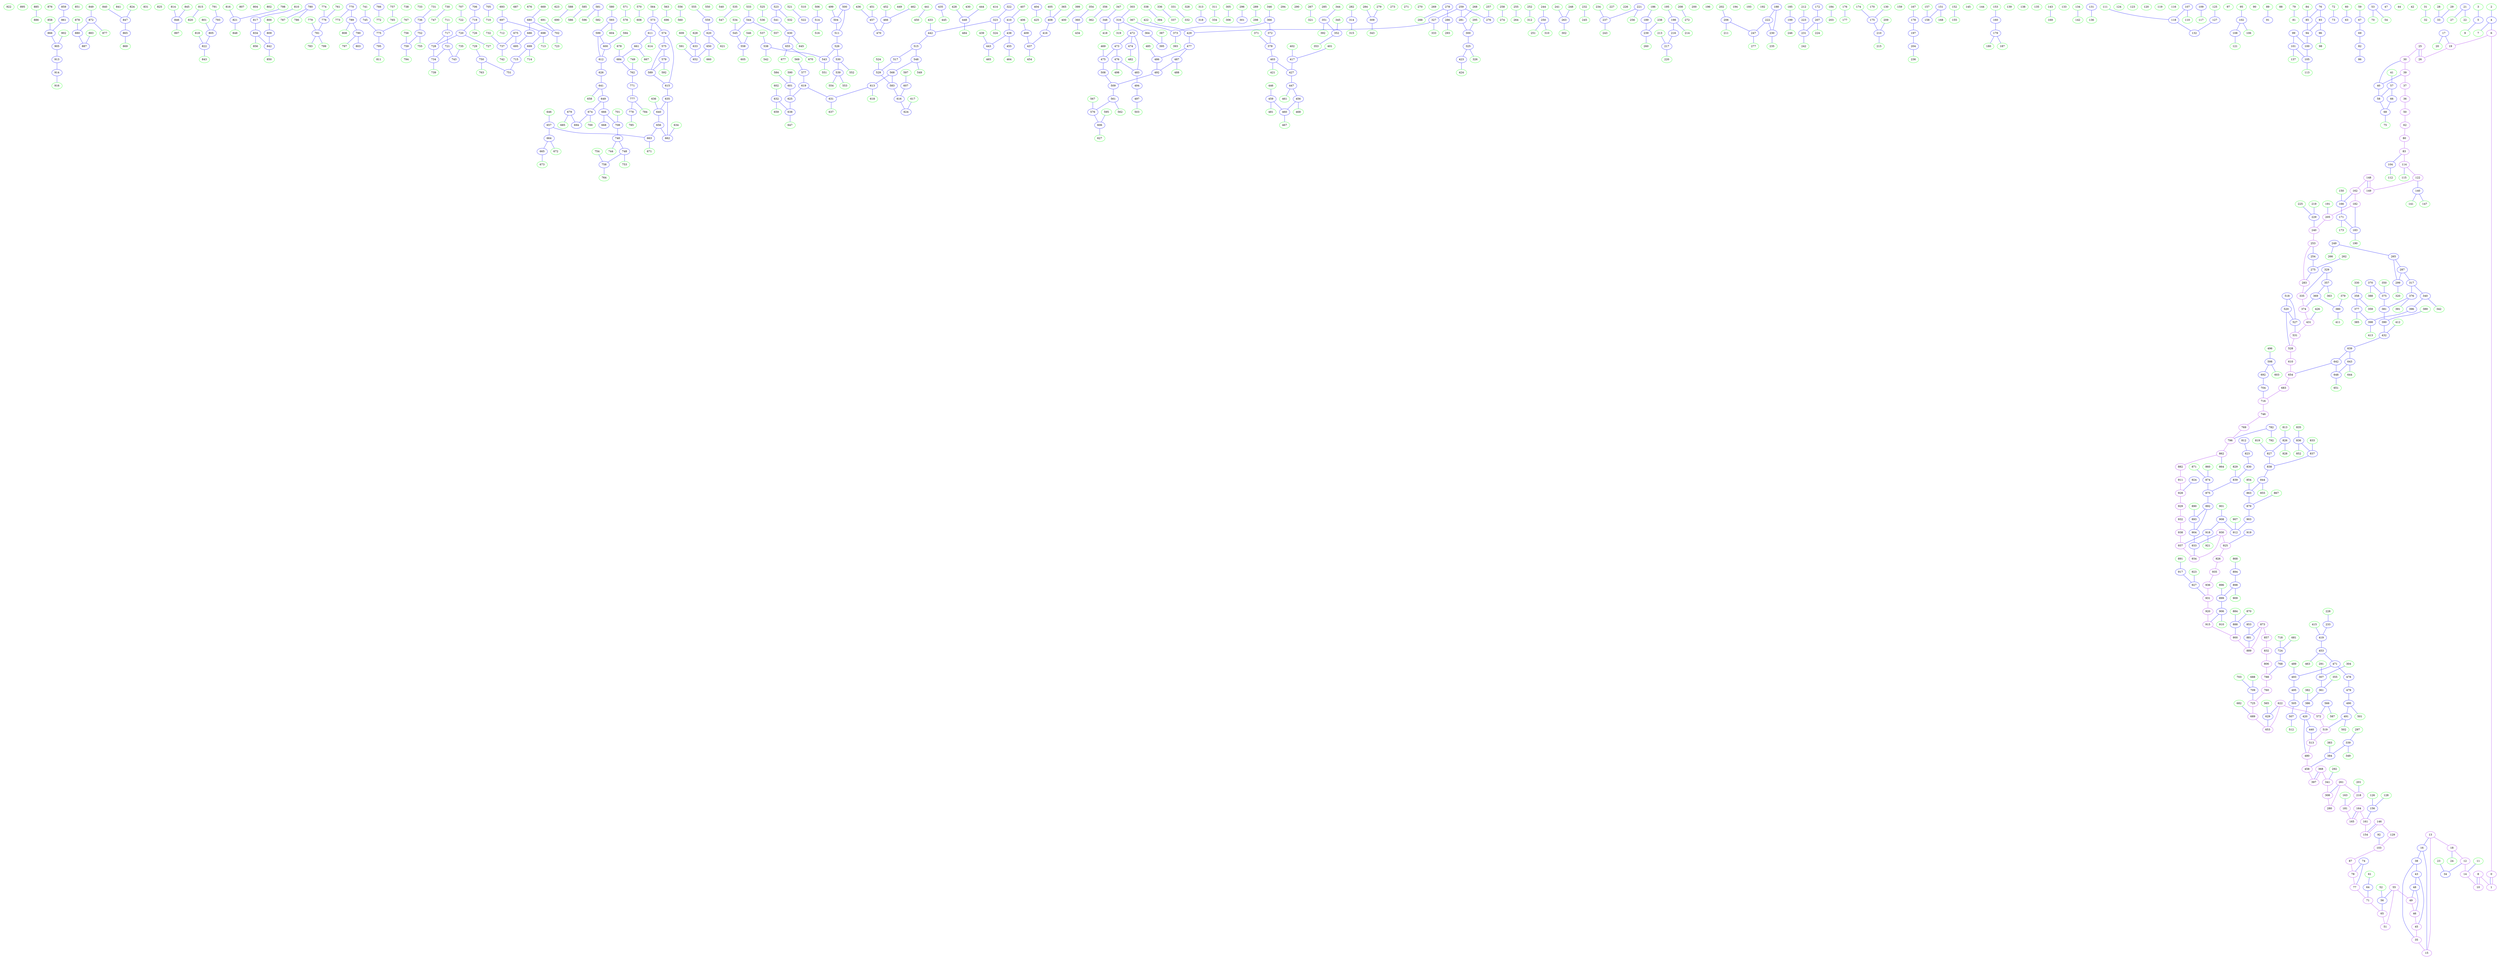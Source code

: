 digraph{
subgraph cluster_0 {
color = white
X124Y260I0 [label="0", pos="124,260!", color="purple"]
X124Y261I0 [label="1", pos="124,261!", color="purple"]
X125Y220I0 [label="2", pos="125,220!", color="green"]
X125Y222I0 [label="3", pos="125,222!", color="green"]
X126Y219I0 [label="4", pos="126,219!", color="blue"]
X127Y232I0 [label="5", pos="127,232!", color="blue"]
X128Y203I0 [label="6", pos="128,203!", color="purple"]
X128Y221I0 [label="7", pos="128,221!", color="green"]
X129Y266I0 [label="8", pos="129,266!", color="purple"]
X130Y232I0 [label="9", pos="130,232!", color="green"]
X130Y267I0 [label="10", pos="130,267!", color="purple"]
X131Y269I0 [label="11", pos="131,269!", color="green"]
X131Y284I0 [label="12", pos="131,284!", color="purple"]
X133Y313I0 [label="13", pos="133,313!", color="purple"]
X134Y281I0 [label="14", pos="134,281!", color="purple"]
X134Y323I0 [label="15", pos="134,323!", color="purple"]
X135Y321I0 [label="16", pos="135,321!", color="blue"]
X136Y228I0 [label="17", pos="136,228!", color="blue"]
X136Y307I0 [label="18", pos="136,307!", color="purple"]
X137Y194I0 [label="19", pos="137,194!", color="purple"]
X138Y228I0 [label="20", pos="138,228!", color="green"]
X138Y270I0 [label="21", pos="138,270!", color="blue"]
X138Y271I0 [label="22", pos="138,271!", color="green"]
X138Y301I0 [label="23", pos="138,301!", color="green"]
X138Y317I0 [label="24", pos="138,317!", color="green"]
X139Y177I0 [label="25", pos="139,177!", color="purple"]
X139Y181I0 [label="26", pos="139,181!", color="purple"]
X139Y270I0 [label="27", pos="139,270!", color="green"]
X139Y280I0 [label="28", pos="139,280!", color="green"]
X139Y282I0 [label="29", pos="139,282!", color="green"]
X140Y175I0 [label="30", pos="140,175!", color="purple"]
X140Y274I0 [label="31", pos="140,274!", color="green"]
X140Y275I0 [label="32", pos="140,275!", color="green"]
X140Y282I0 [label="33", pos="140,282!", color="blue"]
X140Y298I0 [label="34", pos="140,298!", color="blue"]
X140Y334I0 [label="35", pos="140,334!", color="purple"]
X141Y137I0 [label="36", pos="141,137!", color="purple"]
X141Y151I0 [label="37", pos="141,151!", color="purple"]
X141Y330I0 [label="38", pos="141,330!", color="blue"]
X142Y164I0 [label="39", pos="142,164!", color="purple"]
X143Y167I0 [label="40", pos="143,167!", color="blue"]
X144Y161I0 [label="41", pos="144,161!", color="green"]
X144Y316I0 [label="42", pos="144,316!", color="green"]
X144Y333I0 [label="43", pos="144,333!", color="blue"]
X145Y274I0 [label="44", pos="145,274!", color="green"]
X145Y332I0 [label="45", pos="145,332!", color="purple"]
X145Y338I0 [label="46", pos="145,338!", color="purple"]
X146Y192I0 [label="47", pos="146,192!", color="blue"]
X146Y338I0 [label="48", pos="146,338!", color="blue"]
X146Y340I0 [label="49", pos="146,340!", color="purple"]
X149Y121I0 [label="50", pos="149,121!", color="purple"]
X156Y344I0 [label="51", pos="156,344!", color="purple"]
X158Y334I0 [label="52", pos="158,334!", color="green"]
X159Y274I0 [label="53", pos="159,274!", color="blue"]
X160Y273I0 [label="54", pos="160,273!", color="green"]
X160Y341I0 [label="55", pos="160,341!", color="purple"]
X161Y339I0 [label="56", pos="161,339!", color="blue"]
X162Y142I0 [label="57", pos="162,142!", color="blue"]
X163Y143I0 [label="58", pos="163,143!", color="blue"]
X164Y226I0 [label="59", pos="164,226!", color="green"]
X164Y300I0 [label="60", pos="164,300!", color="green"]
X164Y338I0 [label="61", pos="164,338!", color="green"]
X165Y101I0 [label="62", pos="165,101!", color="purple"]
X165Y298I0 [label="63", pos="165,298!", color="blue"]
X167Y337I0 [label="64", pos="167,337!", color="blue"]
X167Y348I0 [label="65", pos="167,348!", color="purple"]
X169Y136I0 [label="66", pos="169,136!", color="blue"]
X169Y241I0 [label="67", pos="169,241!", color="blue"]
X170Y137I0 [label="68", pos="170,137!", color="blue"]
X170Y242I0 [label="69", pos="170,242!", color="blue"]
X173Y298I0 [label="70", pos="173,298!", color="green"]
X176Y351I0 [label="71", pos="176,351!", color="purple"]
X180Y335I0 [label="72", pos="180,335!", color="green"]
X181Y333I0 [label="73", pos="181,333!", color="blue"]
X183Y353I0 [label="74", pos="183,353!", color="blue"]
X184Y131I0 [label="75", pos="184,131!", color="green"]
X184Y235I0 [label="76", pos="184,235!", color="blue"]
X184Y350I0 [label="77", pos="184,350!", color="purple"]
X185Y360I0 [label="78", pos="185,360!", color="purple"]
X188Y128I0 [label="79", pos="188,128!", color="green"]
X189Y82I0 [label="80", pos="189,82!", color="purple"]
X192Y126I0 [label="81", pos="192,126!", color="green"]
X193Y299I0 [label="82", pos="193,299!", color="blue"]
X194Y82I0 [label="83", pos="194,82!", color="purple"]
X194Y273I0 [label="84", pos="194,273!", color="green"]
X195Y271I0 [label="85", pos="195,271!", color="blue"]
X195Y295I0 [label="86", pos="195,295!", color="blue"]
X195Y360I0 [label="87", pos="195,360!", color="purple"]
X196Y167I0 [label="88", pos="196,167!", color="green"]
X197Y124I0 [label="89", pos="197,124!", color="green"]
X198Y87I0 [label="90", pos="198,87!", color="green"]
X198Y125I0 [label="91", pos="198,125!", color="blue"]
X198Y341I0 [label="92", pos="198,341!", color="blue"]
X199Y265I0 [label="93", pos="199,265!", color="blue"]
X202Y278I0 [label="94", pos="202,278!", color="blue"]
X202Y332I0 [label="95", pos="202,332!", color="green"]
X203Y263I0 [label="96", pos="203,263!", color="blue"]
X204Y153I0 [label="97", pos="204,153!", color="green"]
X204Y265I0 [label="98", pos="204,265!", color="green"]
X204Y292I0 [label="99", pos="204,292!", color="blue"]
X205Y291I0 [label="100", pos="205,291!", color="blue"]
X205Y293I0 [label="101", pos="205,293!", color="blue"]
X205Y335I0 [label="102", pos="205,335!", color="blue"]
X205Y362I0 [label="103", pos="205,362!", color="purple"]
X206Y86I0 [label="104", pos="206,86!", color="blue"]
X206Y292I0 [label="105", pos="206,292!", color="blue"]
X206Y332I0 [label="106", pos="206,332!", color="green"]
X207Y254I0 [label="107", pos="207,254!", color="blue"]
X207Y337I0 [label="108", pos="207,337!", color="blue"]
X208Y136I0 [label="109", pos="208,136!", color="blue"]
X208Y253I0 [label="110", pos="208,253!", color="green"]
X208Y270I0 [label="111", pos="208,270!", color="green"]
X210Y86I0 [label="112", pos="210,86!", color="green"]
X210Y296I0 [label="113", pos="210,296!", color="green"]
X212Y82I0 [label="114", pos="212,82!", color="purple"]
X212Y83I0 [label="115", pos="212,83!", color="green"]
X212Y124I0 [label="116", pos="212,124!", color="green"]
X212Y138I0 [label="117", pos="212,138!", color="green"]
X212Y271I0 [label="118", pos="212,271!", color="blue"]
X212Y298I0 [label="119", pos="212,298!", color="green"]
X212Y336I0 [label="120", pos="212,336!", color="green"]
X212Y345I0 [label="121", pos="212,345!", color="green"]
X216Y82I0 [label="122", pos="216,82!", color="purple"]
X216Y88I0 [label="123", pos="216,88!", color="green"]
X216Y136I0 [label="124", pos="216,136!", color="green"]
X216Y295I0 [label="125", pos="216,295!", color="green"]
X216Y340I0 [label="126", pos="216,340!", color="green"]
X217Y293I0 [label="127", pos="217,293!", color="blue"]
X217Y349I0 [label="128", pos="217,349!", color="green"]
X217Y364I0 [label="129", pos="217,364!", color="purple"]
X218Y122I0 [label="130", pos="218,122!", color="green"]
X218Y245I0 [label="131", pos="218,245!", color="blue"]
X218Y290I0 [label="132", pos="218,290!", color="blue"]
X219Y276I0 [label="133", pos="219,276!", color="green"]
X220Y104I0 [label="134", pos="220,104!", color="green"]
X220Y108I0 [label="135", pos="220,108!", color="green"]
X220Y246I0 [label="136", pos="220,246!", color="green"]
X220Y318I0 [label="137", pos="220,318!", color="green"]
X222Y330I0 [label="138", pos="222,330!", color="green"]
X223Y92I0 [label="139", pos="223,92!", color="green"]
X224Y86I0 [label="140", pos="224,86!", color="blue"]
X224Y87I0 [label="141", pos="224,87!", color="green"]
X224Y99I0 [label="142", pos="224,99!", color="green"]
X224Y109I0 [label="143", pos="224,109!", color="green"]
X224Y318I0 [label="144", pos="224,318!", color="green"]
X224Y343I0 [label="145", pos="224,343!", color="green"]
X224Y371I0 [label="146", pos="224,371!", color="purple"]
X225Y86I0 [label="147", pos="225,86!", color="green"]
X226Y82I0 [label="148", pos="226,82!", color="purple"]
X226Y83I0 [label="149", pos="226,83!", color="purple"]
X227Y100I0 [label="150", pos="227,100!", color="green"]
X227Y248I0 [label="151", pos="227,248!", color="blue"]
X228Y90I0 [label="152", pos="228,90!", color="green"]
X228Y332I0 [label="153", pos="228,332!", color="green"]
X228Y374I0 [label="154", pos="228,374!", color="purple"]
X229Y87I0 [label="155", pos="229,87!", color="green"]
X229Y365I0 [label="156", pos="229,365!", color="blue"]
X232Y267I0 [label="157", pos="232,267!", color="green"]
X233Y265I0 [label="158", pos="233,265!", color="blue"]
X234Y175I0 [label="159", pos="234,175!", color="green"]
X234Y342I0 [label="160", pos="234,342!", color="blue"]
X234Y374I0 [label="161", pos="234,374!", color="purple"]
X235Y82I0 [label="162", pos="235,82!", color="purple"]
X236Y358I0 [label="163", pos="236,358!", color="green"]
X238Y374I0 [label="164", pos="238,374!", color="purple"]
X239Y374I0 [label="165", pos="239,374!", color="purple"]
X240Y90I0 [label="166", pos="240,90!", color="blue"]
X240Y172I0 [label="167", pos="240,172!", color="green"]
X240Y186I0 [label="168", pos="240,186!", color="green"]
X242Y99I0 [label="169", pos="242,99!", color="green"]
X242Y134I0 [label="170", pos="242,134!", color="green"]
X243Y91I0 [label="171", pos="243,91!", color="blue"]
X243Y193I0 [label="172", pos="243,193!", color="blue"]
X244Y94I0 [label="173", pos="244,94!", color="green"]
X244Y102I0 [label="174", pos="244,102!", color="green"]
X244Y105I0 [label="175", pos="244,105!", color="blue"]
X244Y208I0 [label="176", pos="244,208!", color="green"]
X244Y240I0 [label="177", pos="244,240!", color="green"]
X245Y172I0 [label="178", pos="245,172!", color="blue"]
X246Y363I0 [label="179", pos="246,363!", color="blue"]
X246Y365I0 [label="180", pos="246,365!", color="green"]
X246Y374I0 [label="181", pos="246,374!", color="purple"]
X247Y82I0 [label="182", pos="247,82!", color="purple"]
X247Y88I0 [label="183", pos="247,88!", color="blue"]
X247Y182I0 [label="184", pos="247,182!", color="green"]
X248Y244I0 [label="185", pos="248,244!", color="green"]
X248Y329I0 [label="186", pos="248,329!", color="green"]
X248Y363I0 [label="187", pos="248,363!", color="green"]
X249Y138I0 [label="188", pos="249,138!", color="blue"]
X249Y327I0 [label="189", pos="249,327!", color="blue"]
X250Y88I0 [label="190", pos="250,88!", color="green"]
X250Y96I0 [label="191", pos="250,96!", color="green"]
X250Y146I0 [label="192", pos="250,146!", color="green"]
X250Y196I0 [label="193", pos="250,196!", color="green"]
X250Y206I0 [label="194", pos="250,206!", color="green"]
X250Y243I0 [label="195", pos="250,243!", color="green"]
X250Y340I0 [label="196", pos="250,340!", color="green"]
X251Y163I0 [label="197", pos="251,163!", color="blue"]
X251Y241I0 [label="198", pos="251,241!", color="blue"]
X251Y255I0 [label="199", pos="251,255!", color="blue"]
X252Y122I0 [label="200", pos="252,122!", color="green"]
X252Y366I0 [label="201", pos="252,366!", color="green"]
X254Y124I0 [label="202", pos="254,124!", color="green"]
X254Y172I0 [label="203", pos="254,172!", color="green"]
X255Y152I0 [label="204", pos="255,152!", color="blue"]
X257Y82I0 [label="205", pos="257,82!", color="purple"]
X257Y121I0 [label="206", pos="257,121!", color="blue"]
X257Y182I0 [label="207", pos="257,182!", color="blue"]
X257Y342I0 [label="208", pos="257,342!", color="green"]
X258Y95I0 [label="209", pos="258,95!", color="green"]
X258Y96I0 [label="210", pos="258,96!", color="blue"]
X258Y123I0 [label="211", pos="258,123!", color="green"]
X258Y171I0 [label="212", pos="258,171!", color="green"]
X258Y207I0 [label="213", pos="258,207!", color="green"]
X258Y252I0 [label="214", pos="258,252!", color="green"]
X259Y96I0 [label="215", pos="259,96!", color="green"]
X259Y204I0 [label="216", pos="259,204!", color="blue"]
X259Y205I0 [label="217", pos="259,205!", color="blue"]
X259Y377I0 [label="218", pos="259,377!", color="purple"]
X260Y88I0 [label="219", pos="260,88!", color="green"]
X260Y207I0 [label="220", pos="260,207!", color="green"]
X260Y214I0 [label="221", pos="260,214!", color="blue"]
X261Y129I0 [label="222", pos="261,129!", color="blue"]
X261Y169I0 [label="223", pos="261,169!", color="blue"]
X261Y182I0 [label="224", pos="261,182!", color="green"]
X262Y84I0 [label="225", pos="262,84!", color="green"]
X262Y110I0 [label="226", pos="262,110!", color="green"]
X262Y249I0 [label="227", pos="262,249!", color="green"]
X262Y279I0 [label="228", pos="262,279!", color="green"]
X263Y87I0 [label="229", pos="263,87!", color="blue"]
X263Y131I0 [label="230", pos="263,131!", color="blue"]
X263Y171I0 [label="231", pos="263,171!", color="blue"]
X263Y256I0 [label="232", pos="263,256!", color="green"]
X263Y277I0 [label="233", pos="263,277!", color="blue"]
X264Y249I0 [label="234", pos="264,249!", color="green"]
X266Y132I0 [label="235", pos="266,132!", color="green"]
X266Y136I0 [label="236", pos="266,136!", color="green"]
X266Y250I0 [label="237", pos="266,250!", color="blue"]
X266Y340I0 [label="238", pos="266,340!", color="green"]
X266Y343I0 [label="239", pos="266,343!", color="blue"]
X268Y82I0 [label="240", pos="268,82!", color="purple"]
X268Y112I0 [label="241", pos="268,112!", color="green"]
X268Y168I0 [label="242", pos="268,168!", color="green"]
X268Y256I0 [label="243", pos="268,256!", color="green"]
X269Y186I0 [label="244", pos="269,186!", color="green"]
X270Y266I0 [label="245", pos="270,266!", color="green"]
X270Y274I0 [label="246", pos="270,274!", color="green"]
X271Y116I0 [label="247", pos="271,116!", color="blue"]
X272Y101I0 [label="248", pos="272,101!", color="green"]
X272Y177I0 [label="249", pos="272,177!", color="blue"]
X272Y186I0 [label="250", pos="272,186!", color="blue"]
X272Y187I0 [label="251", pos="272,187!", color="green"]
X272Y256I0 [label="252", pos="272,256!", color="green"]
X274Y82I0 [label="253", pos="274,82!", color="purple"]
X274Y84I0 [label="254", pos="274,84!", color="blue"]
X274Y156I0 [label="255", pos="274,156!", color="green"]
X274Y204I0 [label="256", pos="274,204!", color="green"]
X274Y246I0 [label="257", pos="274,246!", color="green"]
X274Y376I0 [label="258", pos="274,376!", color="green"]
X275Y241I0 [label="259", pos="275,241!", color="blue"]
X275Y351I0 [label="260", pos="275,351!", color="green"]
X275Y396I0 [label="261", pos="275,396!", color="purple"]
X276Y88I0 [label="262", pos="276,88!", color="green"]
X276Y98I0 [label="263", pos="276,98!", color="blue"]
X276Y146I0 [label="264", pos="276,146!", color="green"]
X276Y166I0 [label="265", pos="276,166!", color="blue"]
X276Y176I0 [label="266", pos="276,176!", color="green"]
X276Y207I0 [label="267", pos="276,207!", color="green"]
X276Y232I0 [label="268", pos="276,232!", color="green"]
X276Y266I0 [label="269", pos="276,266!", color="green"]
X276Y274I0 [label="270", pos="276,274!", color="green"]
X276Y342I0 [label="271", pos="276,342!", color="green"]
X276Y365I0 [label="272", pos="276,365!", color="green"]
X276Y374I0 [label="273", pos="276,374!", color="green"]
X276Y382I0 [label="274", pos="276,382!", color="green"]
X277Y86I0 [label="275", pos="277,86!", color="blue"]
X277Y245I0 [label="276", pos="277,245!", color="blue"]
X278Y110I0 [label="277", pos="278,110!", color="green"]
X278Y131I0 [label="278", pos="278,131!", color="blue"]
X278Y178I0 [label="279", pos="278,178!", color="green"]
X278Y390I0 [label="280", pos="278,390!", color="purple"]
X279Y236I0 [label="281", pos="279,236!", color="blue"]
X279Y344I0 [label="282", pos="279,344!", color="green"]
X280Y82I0 [label="283", pos="280,82!", color="purple"]
X280Y172I0 [label="284", pos="280,172!", color="green"]
X280Y354I0 [label="285", pos="280,354!", color="green"]
X281Y125I0 [label="286", pos="281,125!", color="blue"]
X281Y153I0 [label="287", pos="281,153!", color="blue"]
X282Y132I0 [label="288", pos="282,132!", color="green"]
X282Y140I0 [label="289", pos="282,140!", color="green"]
X282Y255I0 [label="290", pos="282,255!", color="green"]
X282Y365I0 [label="291", pos="282,365!", color="green"]
X282Y389I0 [label="292", pos="282,389!", color="green"]
X284Y124I0 [label="293", pos="284,124!", color="green"]
X284Y188I0 [label="294", pos="284,188!", color="green"]
X284Y243I0 [label="295", pos="284,243!", color="green"]
X284Y343I0 [label="296", pos="284,343!", color="green"]
X284Y376I0 [label="297", pos="284,376!", color="green"]
X285Y138I0 [label="298", pos="285,138!", color="green"]
X285Y155I0 [label="299", pos="285,155!", color="blue"]
X285Y241I0 [label="300", pos="285,241!", color="blue"]
X285Y341I0 [label="301", pos="285,341!", color="blue"]
X286Y82I0 [label="302", pos="286,82!", color="green"]
X286Y127I0 [label="303", pos="286,127!", color="green"]
X286Y373I0 [label="304", pos="286,373!", color="green"]
X286Y389I0 [label="305", pos="286,389!", color="green"]
X286Y390I0 [label="306", pos="286,390!", color="green"]
X287Y371I0 [label="307", pos="287,371!", color="blue"]
X287Y406I0 [label="308", pos="287,406!", color="purple"]
X288Y167I0 [label="309", pos="288,167!", color="blue"]
X288Y180I0 [label="310", pos="288,180!", color="green"]
X288Y190I0 [label="311", pos="288,190!", color="green"]
X288Y270I0 [label="312", pos="288,270!", color="green"]
X288Y327I0 [label="313", pos="288,327!", color="green"]
X288Y353I0 [label="314", pos="288,353!", color="blue"]
X288Y356I0 [label="315", pos="288,356!", color="green"]
X289Y123I0 [label="316", pos="289,123!", color="blue"]
X289Y141I0 [label="317", pos="289,141!", color="blue"]
X289Y324I0 [label="318", pos="289,324!", color="blue"]
X290Y125I0 [label="319", pos="290,125!", color="green"]
X290Y151I0 [label="320", pos="290,151!", color="green"]
X290Y202I0 [label="321", pos="290,202!", color="green"]
X290Y224I0 [label="322", pos="290,224!", color="blue"]
X290Y238I0 [label="323", pos="290,238!", color="blue"]
X290Y239I0 [label="324", pos="290,239!", color="green"]
X290Y245I0 [label="325", pos="290,245!", color="blue"]
X290Y248I0 [label="326", pos="290,248!", color="green"]
X291Y210I0 [label="327", pos="291,210!", color="blue"]
X291Y270I0 [label="328", pos="291,270!", color="green"]
X292Y94I0 [label="329", pos="292,94!", color="blue"]
X292Y152I0 [label="330", pos="292,152!", color="green"]
X292Y175I0 [label="331", pos="292,175!", color="green"]
X292Y176I0 [label="332", pos="292,176!", color="green"]
X292Y213I0 [label="333", pos="292,213!", color="green"]
X293Y182I0 [label="334", pos="293,182!", color="green"]
X294Y81I0 [label="335", pos="294,81!", color="purple"]
X294Y146I0 [label="336", pos="294,146!", color="green"]
X294Y147I0 [label="337", pos="294,147!", color="green"]
X294Y215I0 [label="338", pos="294,215!", color="green"]
X294Y389I0 [label="339", pos="294,389!", color="blue"]
X295Y141I0 [label="340", pos="295,141!", color="blue"]
X295Y406I0 [label="341", pos="295,406!", color="purple"]
X296Y143I0 [label="342", pos="296,143!", color="green"]
X296Y158I0 [label="343", pos="296,158!", color="green"]
X296Y164I0 [label="344", pos="296,164!", color="green"]
X296Y169I0 [label="345", pos="296,169!", color="green"]
X296Y203I0 [label="346", pos="296,203!", color="green"]
X296Y285I0 [label="347", pos="296,285!", color="green"]
X297Y283I0 [label="348", pos="297,283!", color="blue"]
X297Y391I0 [label="349", pos="297,391!", color="green"]
X298Y124I0 [label="350", pos="298,124!", color="green"]
X298Y164I0 [label="351", pos="298,164!", color="blue"]
X298Y167I0 [label="352", pos="298,167!", color="blue"]
X298Y170I0 [label="353", pos="298,170!", color="green"]
X298Y261I0 [label="354", pos="298,261!", color="green"]
X298Y385I0 [label="355", pos="298,385!", color="green"]
X298Y393I0 [label="356", pos="298,393!", color="green"]
X299Y91I0 [label="357", pos="299,91!", color="blue"]
X299Y151I0 [label="358", pos="299,151!", color="blue"]
X299Y154I0 [label="359", pos="299,154!", color="green"]
X299Y259I0 [label="360", pos="299,259!", color="blue"]
X299Y383I0 [label="361", pos="299,383!", color="blue"]
X299Y393I0 [label="362", pos="299,393!", color="green"]
X300Y94I0 [label="363", pos="300,94!", color="green"]
X300Y106I0 [label="364", pos="300,106!", color="blue"]
X300Y336I0 [label="365", pos="300,336!", color="green"]
X301Y201I0 [label="366", pos="301,201!", color="blue"]
X301Y205I0 [label="367", pos="301,205!", color="green"]
X301Y411I0 [label="368", pos="301,411!", color="purple"]
X302Y88I0 [label="369", pos="302,88!", color="blue"]
X302Y116I0 [label="370", pos="302,116!", color="blue"]
X302Y174I0 [label="371", pos="302,174!", color="green"]
X302Y188I0 [label="372", pos="302,188!", color="blue"]
X302Y205I0 [label="373", pos="302,205!", color="blue"]
X303Y81I0 [label="374", pos="303,81!", color="purple"]
X303Y119I0 [label="375", pos="303,119!", color="blue"]
X303Y126I0 [label="376", pos="303,126!", color="blue"]
X303Y148I0 [label="377", pos="303,148!", color="blue"]
X303Y183I0 [label="378", pos="303,183!", color="blue"]
X304Y84I0 [label="379", pos="304,84!", color="green"]
X304Y87I0 [label="380", pos="304,87!", color="blue"]
X304Y120I0 [label="381", pos="304,120!", color="blue"]
X304Y395I0 [label="382", pos="304,395!", color="green"]
X304Y400I0 [label="383", pos="304,400!", color="green"]
X304Y403I0 [label="384", pos="304,403!", color="blue"]
X305Y149I0 [label="385", pos="305,149!", color="green"]
X305Y393I0 [label="386", pos="305,393!", color="blue"]
X306Y109I0 [label="387", pos="306,109!", color="green"]
X306Y112I0 [label="388", pos="306,112!", color="green"]
X306Y116I0 [label="389", pos="306,116!", color="green"]
X306Y119I0 [label="390", pos="306,119!", color="blue"]
X306Y125I0 [label="391", pos="306,125!", color="green"]
X306Y159I0 [label="392", pos="306,159!", color="green"]
X306Y204I0 [label="393", pos="306,204!", color="green"]
X306Y221I0 [label="394", pos="306,221!", color="green"]
X307Y107I0 [label="395", pos="307,107!", color="blue"]
X307Y136I0 [label="396", pos="307,136!", color="blue"]
X307Y417I0 [label="397", pos="307,417!", color="purple"]
X308Y137I0 [label="398", pos="308,137!", color="blue"]
X308Y146I0 [label="399", pos="308,146!", color="green"]
X308Y147I0 [label="400", pos="308,147!", color="green"]
X308Y154I0 [label="401", pos="308,154!", color="green"]
X308Y156I0 [label="402", pos="308,156!", color="green"]
X308Y177I0 [label="403", pos="308,177!", color="blue"]
X308Y329I0 [label="404", pos="308,329!", color="blue"]
X308Y347I0 [label="405", pos="308,347!", color="green"]
X308Y357I0 [label="406", pos="308,357!", color="green"]
X308Y377I0 [label="407", pos="308,377!", color="green"]
X309Y345I0 [label="408", pos="309,345!", color="blue"]
X309Y355I0 [label="409", pos="309,355!", color="blue"]
X309Y375I0 [label="410", pos="309,375!", color="blue"]
X310Y86I0 [label="411", pos="310,86!", color="green"]
X310Y112I0 [label="412", pos="310,112!", color="green"]
X310Y139I0 [label="413", pos="310,139!", color="green"]
X310Y304I0 [label="414", pos="310,304!", color="green"]
X310Y317I0 [label="415", pos="310,317!", color="green"]
X310Y344I0 [label="416", pos="310,344!", color="blue"]
X311Y156I0 [label="417", pos="311,156!", color="blue"]
X311Y296I0 [label="418", pos="311,296!", color="green"]
X311Y315I0 [label="419", pos="311,315!", color="blue"]
X311Y397I0 [label="420", pos="311,397!", color="blue"]
X312Y183I0 [label="421", pos="312,183!", color="green"]
X312Y215I0 [label="422", pos="312,215!", color="green"]
X312Y258I0 [label="423", pos="312,258!", color="blue"]
X312Y259I0 [label="424", pos="312,259!", color="green"]
X312Y337I0 [label="425", pos="312,337!", color="green"]
X313Y86I0 [label="426", pos="313,86!", color="green"]
X313Y157I0 [label="427", pos="313,157!", color="blue"]
X313Y195I0 [label="428", pos="313,195!", color="green"]
X313Y213I0 [label="429", pos="313,213!", color="blue"]
X313Y220I0 [label="430", pos="313,220!", color="green"]
X314Y80I0 [label="431", pos="314,80!", color="purple"]
X314Y113I0 [label="432", pos="314,113!", color="blue"]
X314Y253I0 [label="433", pos="314,253!", color="green"]
X314Y269I0 [label="434", pos="314,269!", color="green"]
X314Y274I0 [label="435", pos="314,274!", color="blue"]
X314Y302I0 [label="436", pos="314,302!", color="green"]
X314Y357I0 [label="437", pos="314,357!", color="blue"]
X314Y379I0 [label="438", pos="314,379!", color="blue"]
X314Y383I0 [label="439", pos="314,383!", color="green"]
X314Y394I0 [label="440", pos="314,394!", color="blue"]
X315Y187I0 [label="441", pos="315,187!", color="green"]
X315Y251I0 [label="442", pos="315,251!", color="blue"]
X315Y381I0 [label="443", pos="315,381!", color="blue"]
X316Y207I0 [label="444", pos="316,207!", color="green"]
X316Y272I0 [label="445", pos="316,272!", color="green"]
X317Y130I0 [label="446", pos="317,130!", color="green"]
X317Y148I0 [label="447", pos="317,148!", color="blue"]
X317Y205I0 [label="448", pos="317,205!", color="blue"]
X317Y268I0 [label="449", pos="317,268!", color="green"]
X318Y194I0 [label="450", pos="318,194!", color="green"]
X318Y295I0 [label="451", pos="318,295!", color="green"]
X318Y313I0 [label="452", pos="318,313!", color="green"]
X318Y323I0 [label="453", pos="318,323!", color="blue"]
X318Y367I0 [label="454", pos="318,367!", color="green"]
X318Y375I0 [label="455", pos="318,375!", color="blue"]
X319Y142I0 [label="456", pos="319,142!", color="blue"]
X319Y304I0 [label="457", pos="319,304!", color="blue"]
X319Y420I0 [label="458", pos="319,420!", color="purple"]
X320Y130I0 [label="459", pos="320,130!", color="blue"]
X320Y139I0 [label="460", pos="320,139!", color="blue"]
X320Y148I0 [label="461", pos="320,148!", color="green"]
X320Y317I0 [label="462", pos="320,317!", color="green"]
X320Y322I0 [label="463", pos="320,322!", color="green"]
X320Y376I0 [label="464", pos="320,376!", color="green"]
X320Y390I0 [label="465", pos="320,390!", color="green"]
X321Y315I0 [label="466", pos="321,315!", color="blue"]
X322Y140I0 [label="467", pos="322,140!", color="green"]
X322Y142I0 [label="468", pos="322,142!", color="green"]
X322Y204I0 [label="469", pos="322,204!", color="green"]
X323Y315I0 [label="470", pos="323,315!", color="blue"]
X323Y339I0 [label="471", pos="323,339!", color="blue"]
X324Y162I0 [label="472", pos="324,162!", color="blue"]
X324Y190I0 [label="473", pos="324,190!", color="blue"]
X325Y159I0 [label="474", pos="325,159!", color="blue"]
X325Y199I0 [label="475", pos="325,199!", color="blue"]
X327Y187I0 [label="476", pos="327,187!", color="blue"]
X327Y219I0 [label="477", pos="327,219!", color="blue"]
X327Y361I0 [label="478", pos="327,361!", color="blue"]
X327Y372I0 [label="479", pos="327,372!", color="blue"]
X327Y419I0 [label="480", pos="327,419!", color="purple"]
X328Y124I0 [label="481", pos="328,124!", color="green"]
X328Y160I0 [label="482", pos="328,160!", color="green"]
X328Y177I0 [label="483", pos="328,177!", color="blue"]
X328Y212I0 [label="484", pos="328,212!", color="green"]
X328Y216I0 [label="485", pos="328,216!", color="green"]
X328Y218I0 [label="486", pos="328,218!", color="blue"]
X328Y220I0 [label="487", pos="328,220!", color="blue"]
X328Y222I0 [label="488", pos="328,222!", color="green"]
X328Y347I0 [label="489", pos="328,347!", color="green"]
X328Y374I0 [label="490", pos="328,374!", color="blue"]
X328Y387I0 [label="491", pos="328,387!", color="blue"]
X329Y219I0 [label="492", pos="329,219!", color="blue"]
X329Y345I0 [label="493", pos="329,345!", color="blue"]
X330Y176I0 [label="494", pos="330,176!", color="blue"]
X330Y346I0 [label="495", pos="330,346!", color="blue"]
X332Y124I0 [label="496", pos="332,124!", color="green"]
X332Y175I0 [label="497", pos="332,175!", color="blue"]
X332Y198I0 [label="498", pos="332,198!", color="green"]
X332Y294I0 [label="499", pos="332,294!", color="green"]
X332Y316I0 [label="500", pos="332,316!", color="blue"]
X332Y380I0 [label="501", pos="332,380!", color="green"]
X332Y391I0 [label="502", pos="332,391!", color="green"]
X333Y153I0 [label="503", pos="333,153!", color="green"]
X333Y316I0 [label="504", pos="333,316!", color="blue"]
X333Y347I0 [label="505", pos="333,347!", color="blue"]
X334Y143I0 [label="506", pos="334,143!", color="green"]
X334Y346I0 [label="507", pos="334,346!", color="blue"]
X335Y212I0 [label="508", pos="335,212!", color="blue"]
X335Y221I0 [label="509", pos="335,221!", color="blue"]
X335Y274I0 [label="510", pos="335,274!", color="green"]
X335Y328I0 [label="511", pos="335,328!", color="blue"]
X335Y346I0 [label="512", pos="335,346!", color="green"]
X335Y419I0 [label="513", pos="335,419!", color="purple"]
X336Y141I0 [label="514", pos="336,141!", color="blue"]
X337Y267I0 [label="515", pos="337,267!", color="blue"]
X340Y142I0 [label="516", pos="340,142!", color="green"]
X340Y262I0 [label="517", pos="340,262!", color="blue"]
X341Y68I0 [label="518", pos="341,68!", color="blue"]
X341Y419I0 [label="519", pos="341,419!", color="purple"]
X342Y69I0 [label="520", pos="342,69!", color="blue"]
X342Y125I0 [label="521", pos="342,125!", color="green"]
X342Y126I0 [label="522", pos="342,126!", color="blue"]
X342Y158I0 [label="523", pos="342,158!", color="blue"]
X342Y265I0 [label="524", pos="342,265!", color="green"]
X342Y314I0 [label="525", pos="342,314!", color="green"]
X342Y342I0 [label="526", pos="342,342!", color="blue"]
X343Y68I0 [label="527", pos="343,68!", color="blue"]
X343Y71I0 [label="528", pos="343,71!", color="purple"]
X343Y263I0 [label="529", pos="343,263!", color="blue"]
X343Y343I0 [label="530", pos="343,343!", color="blue"]
X344Y67I0 [label="531", pos="344,67!", color="purple"]
X344Y158I0 [label="532", pos="344,158!", color="green"]
X344Y181I0 [label="533", pos="344,181!", color="green"]
X344Y219I0 [label="534", pos="344,219!", color="green"]
X344Y224I0 [label="535", pos="344,224!", color="green"]
X344Y320I0 [label="536", pos="344,320!", color="green"]
X344Y324I0 [label="537", pos="344,324!", color="green"]
X344Y328I0 [label="538", pos="344,328!", color="blue"]
X344Y347I0 [label="539", pos="344,347!", color="blue"]
X344Y393I0 [label="540", pos="344,393!", color="green"]
X345Y148I0 [label="541", pos="345,148!", color="blue"]
X345Y328I0 [label="542", pos="345,328!", color="green"]
X345Y331I0 [label="543", pos="345,331!", color="blue"]
X346Y190I0 [label="544", pos="346,190!", color="blue"]
X346Y217I0 [label="545", pos="346,217!", color="blue"]
X346Y221I0 [label="546", pos="346,221!", color="green"]
X346Y228I0 [label="547", pos="346,228!", color="green"]
X346Y281I0 [label="548", pos="346,281!", color="blue"]
X346Y284I0 [label="549", pos="346,284!", color="green"]
X346Y313I0 [label="550", pos="346,313!", color="green"]
X346Y333I0 [label="551", pos="346,333!", color="green"]
X346Y342I0 [label="552", pos="346,342!", color="green"]
X346Y346I0 [label="553", pos="346,346!", color="green"]
X346Y370I0 [label="554", pos="346,370!", color="green"]
X346Y385I0 [label="555", pos="346,385!", color="green"]
X347Y171I0 [label="556", pos="347,171!", color="green"]
X347Y190I0 [label="557", pos="347,190!", color="green"]
X347Y219I0 [label="558", pos="347,219!", color="blue"]
X347Y382I0 [label="559", pos="347,382!", color="blue"]
X348Y180I0 [label="560", pos="348,180!", color="green"]
X348Y239I0 [label="561", pos="348,239!", color="blue"]
X348Y242I0 [label="562", pos="348,242!", color="green"]
X349Y136I0 [label="563", pos="349,136!", color="green"]
X349Y156I0 [label="564", pos="349,156!", color="green"]
X349Y392I0 [label="565", pos="349,392!", color="green"]
X349Y413I0 [label="566", pos="349,413!", color="blue"]
X350Y243I0 [label="567", pos="350,243!", color="green"]
X350Y283I0 [label="568", pos="350,283!", color="blue"]
X350Y303I0 [label="569", pos="350,303!", color="green"]
X350Y318I0 [label="570", pos="350,318!", color="green"]
X350Y363I0 [label="571", pos="350,363!", color="green"]
X350Y419I0 [label="572", pos="350,419!", color="purple"]
X351Y159I0 [label="573", pos="351,159!", color="blue"]
X351Y166I0 [label="574", pos="351,166!", color="blue"]
X351Y171I0 [label="575", pos="351,171!", color="blue"]
X351Y241I0 [label="576", pos="351,241!", color="blue"]
X351Y301I0 [label="577", pos="351,301!", color="blue"]
X351Y367I0 [label="578", pos="351,367!", color="green"]
X352Y176I0 [label="579", pos="352,176!", color="blue"]
X352Y188I0 [label="580", pos="352,188!", color="green"]
X352Y252I0 [label="581", pos="352,252!", color="blue"]
X352Y253I0 [label="582", pos="352,253!", color="green"]
X352Y275I0 [label="583", pos="352,275!", color="blue"]
X352Y312I0 [label="584", pos="352,312!", color="green"]
X352Y355I0 [label="585", pos="352,355!", color="green"]
X352Y357I0 [label="586", pos="352,357!", color="green"]
X352Y415I0 [label="587", pos="352,415!", color="green"]
X353Y153I0 [label="588", pos="353,153!", color="green"]
X353Y173I0 [label="589", pos="353,173!", color="blue"]
X353Y320I0 [label="590", pos="353,320!", color="green"]
X353Y373I0 [label="591", pos="353,373!", color="green"]
X354Y186I0 [label="592", pos="354,186!", color="green"]
X354Y196I0 [label="593", pos="354,196!", color="blue"]
X354Y217I0 [label="594", pos="354,217!", color="green"]
X354Y248I0 [label="595", pos="354,248!", color="green"]
X354Y254I0 [label="596", pos="354,254!", color="green"]
X354Y267I0 [label="597", pos="354,267!", color="green"]
X355Y111I0 [label="598", pos="355,111!", color="blue"]
X355Y207I0 [label="599", pos="355,207!", color="blue"]
X355Y210I0 [label="600", pos="355,210!", color="blue"]
X355Y317I0 [label="601", pos="355,317!", color="blue"]
X355Y339I0 [label="602", pos="355,339!", color="green"]
X356Y113I0 [label="603", pos="356,113!", color="green"]
X356Y196I0 [label="604", pos="356,196!", color="green"]
X356Y241I0 [label="605", pos="356,241!", color="green"]
X356Y248I0 [label="606", pos="356,248!", color="blue"]
X356Y264I0 [label="607", pos="356,264!", color="blue"]
X356Y334I0 [label="608", pos="356,334!", color="green"]
X356Y358I0 [label="609", pos="356,358!", color="green"]
X357Y67I0 [label="610", pos="357,67!", color="purple"]
X357Y160I0 [label="611", pos="357,160!", color="blue"]
X357Y209I0 [label="612", pos="357,209!", color="blue"]
X357Y293I0 [label="613", pos="357,293!", color="blue"]
X358Y164I0 [label="614", pos="358,164!", color="green"]
X358Y174I0 [label="615", pos="358,174!", color="blue"]
X358Y279I0 [label="616", pos="358,279!", color="blue"]
X358Y286I0 [label="617", pos="358,286!", color="green"]
X358Y290I0 [label="618", pos="358,290!", color="green"]
X358Y307I0 [label="619", pos="358,307!", color="blue"]
X358Y395I0 [label="620", pos="358,395!", color="blue"]
X358Y398I0 [label="621", pos="358,398!", color="green"]
X358Y419I0 [label="622", pos="358,419!", color="purple"]
X359Y190I0 [label="623", pos="359,190!", color="green"]
X359Y283I0 [label="624", pos="359,283!", color="blue"]
X359Y319I0 [label="625", pos="359,319!", color="blue"]
X360Y213I0 [label="626", pos="360,213!", color="blue"]
X360Y258I0 [label="627", pos="360,258!", color="green"]
X360Y377I0 [label="628", pos="360,377!", color="green"]
X360Y412I0 [label="629", pos="360,412!", color="blue"]
X361Y147I0 [label="630", pos="361,147!", color="blue"]
X361Y303I0 [label="631", pos="361,303!", color="blue"]
X361Y354I0 [label="632", pos="361,354!", color="blue"]
X361Y375I0 [label="633", pos="361,375!", color="blue"]
X362Y166I0 [label="634", pos="362,166!", color="green"]
X362Y180I0 [label="635", pos="362,180!", color="blue"]
X362Y187I0 [label="636", pos="362,187!", color="green"]
X362Y306I0 [label="637", pos="362,306!", color="green"]
X362Y337I0 [label="638", pos="362,337!", color="blue"]
X363Y73I0 [label="639", pos="363,73!", color="blue"]
X363Y185I0 [label="640", pos="363,185!", color="blue"]
X363Y225I0 [label="641", pos="363,225!", color="blue"]
X364Y72I0 [label="642", pos="364,72!", color="blue"]
X364Y74I0 [label="643", pos="364,74!", color="blue"]
X364Y76I0 [label="644", pos="364,76!", color="green"]
X364Y148I0 [label="645", pos="364,148!", color="green"]
X364Y190I0 [label="646", pos="364,190!", color="green"]
X364Y338I0 [label="647", pos="364,338!", color="green"]
X365Y73I0 [label="648", pos="365,73!", color="blue"]
X365Y238I0 [label="649", pos="365,238!", color="blue"]
X365Y401I0 [label="650", pos="365,401!", color="blue"]
X366Y75I0 [label="651", pos="366,75!", color="green"]
X366Y390I0 [label="652", pos="366,390!", color="blue"]
X366Y419I0 [label="653", pos="366,419!", color="purple"]
X367Y67I0 [label="654", pos="367,67!", color="purple"]
X368Y145I0 [label="655", pos="368,145!", color="blue"]
X368Y188I0 [label="656", pos="368,188!", color="blue"]
X368Y190I0 [label="657", pos="368,190!", color="blue"]
X368Y231I0 [label="658", pos="368,231!", color="green"]
X368Y375I0 [label="659", pos="368,375!", color="green"]
X368Y412I0 [label="660", pos="368,412!", color="green"]
X369Y164I0 [label="661", pos="369,164!", color="blue"]
X369Y180I0 [label="662", pos="369,180!", color="blue"]
X369Y189I0 [label="663", pos="369,189!", color="blue"]
X369Y191I0 [label="664", pos="369,191!", color="blue"]
X369Y194I0 [label="665", pos="369,194!", color="blue"]
X369Y254I0 [label="666", pos="369,254!", color="blue"]
X370Y168I0 [label="667", pos="370,168!", color="green"]
X371Y272I0 [label="668", pos="371,272!", color="blue"]
X371Y340I0 [label="669", pos="371,340!", color="green"]
X372Y150I0 [label="670", pos="372,150!", color="green"]
X372Y188I0 [label="671", pos="372,188!", color="green"]
X372Y192I0 [label="672", pos="372,192!", color="green"]
X372Y194I0 [label="673", pos="372,194!", color="green"]
X373Y243I0 [label="674", pos="373,243!", color="blue"]
X373Y313I0 [label="675", pos="373,313!", color="blue"]
X373Y355I0 [label="676", pos="373,355!", color="green"]
X374Y142I0 [label="677", pos="374,142!", color="green"]
X374Y169I0 [label="678", pos="374,169!", color="green"]
X374Y235I0 [label="679", pos="374,235!", color="blue"]
X374Y345I0 [label="680", pos="374,345!", color="blue"]
X374Y373I0 [label="681", pos="374,373!", color="green"]
X374Y411I0 [label="682", pos="374,411!", color="green"]
X375Y69I0 [label="683", pos="375,69!", color="purple"]
X375Y167I0 [label="684", pos="375,167!", color="blue"]
X375Y234I0 [label="685", pos="375,234!", color="green"]
X375Y345I0 [label="686", pos="375,345!", color="blue"]
X375Y390I0 [label="687", pos="375,390!", color="green"]
X375Y401I0 [label="688", pos="375,401!", color="green"]
X375Y419I0 [label="689", pos="375,419!", color="purple"]
X376Y156I0 [label="690", pos="376,156!", color="green"]
X376Y355I0 [label="691", pos="376,355!", color="green"]
X377Y81I0 [label="692", pos="377,81!", color="blue"]
X377Y189I0 [label="693", pos="377,189!", color="green"]
X377Y238I0 [label="694", pos="377,238!", color="blue"]
X377Y342I0 [label="695", pos="377,342!", color="blue"]
X378Y120I0 [label="696", pos="378,120!", color="green"]
X378Y194I0 [label="697", pos="378,194!", color="blue"]
X378Y197I0 [label="698", pos="378,197!", color="blue"]
X378Y202I0 [label="699", pos="378,202!", color="blue"]
X378Y257I0 [label="700", pos="378,257!", color="green"]
X378Y272I0 [label="701", pos="378,272!", color="green"]
X378Y353I0 [label="702", pos="378,353!", color="blue"]
X378Y413I0 [label="703", pos="378,413!", color="green"]
X379Y79I0 [label="704", pos="379,79!", color="blue"]
X379Y113I0 [label="705", pos="379,113!", color="blue"]
X379Y130I0 [label="706", pos="379,130!", color="blue"]
X379Y177I0 [label="707", pos="379,177!", color="green"]
X379Y269I0 [label="708", pos="379,269!", color="blue"]
X379Y411I0 [label="709", pos="379,411!", color="blue"]
X380Y115I0 [label="710", pos="380,115!", color="green"]
X380Y150I0 [label="711", pos="380,150!", color="green"]
X380Y194I0 [label="712", pos="380,194!", color="green"]
X380Y196I0 [label="713", pos="380,196!", color="green"]
X380Y202I0 [label="714", pos="380,202!", color="green"]
X380Y221I0 [label="715", pos="380,221!", color="blue"]
X381Y74I0 [label="716", pos="381,74!", color="purple"]
X381Y153I0 [label="717", pos="381,153!", color="blue"]
X381Y393I0 [label="718", pos="381,393!", color="green"]
X382Y136I0 [label="719", pos="382,136!", color="blue"]
X382Y144I0 [label="720", pos="382,144!", color="blue"]
X382Y154I0 [label="721", pos="382,154!", color="blue"]
X382Y186I0 [label="722", pos="382,186!", color="green"]
X382Y360I0 [label="723", pos="382,360!", color="green"]
X382Y391I0 [label="724", pos="382,391!", color="blue"]
X383Y419I0 [label="725", pos="383,419!", color="purple"]
X384Y136I0 [label="726", pos="384,136!", color="green"]
X384Y144I0 [label="727", pos="384,144!", color="green"]
X384Y152I0 [label="728", pos="384,152!", color="blue"]
X384Y189I0 [label="729", pos="384,189!", color="green"]
X384Y257I0 [label="730", pos="384,257!", color="green"]
X384Y301I0 [label="731", pos="384,301!", color="green"]
X384Y337I0 [label="732", pos="384,337!", color="green"]
X384Y341I0 [label="733", pos="384,341!", color="green"]
X385Y153I0 [label="734", pos="385,153!", color="blue"]
X385Y168I0 [label="735", pos="385,168!", color="green"]
X385Y299I0 [label="736", pos="385,299!", color="blue"]
X385Y335I0 [label="737", pos="385,335!", color="blue"]
X385Y362I0 [label="738", pos="385,362!", color="green"]
X386Y156I0 [label="739", pos="386,156!", color="green"]
X386Y281I0 [label="740", pos="386,281!", color="blue"]
X386Y325I0 [label="741", pos="386,325!", color="green"]
X386Y337I0 [label="742", pos="386,337!", color="green"]
X387Y167I0 [label="743", pos="387,167!", color="blue"]
X387Y280I0 [label="744", pos="387,280!", color="green"]
X387Y323I0 [label="745", pos="387,323!", color="blue"]
X388Y78I0 [label="746", pos="388,78!", color="purple"]
X388Y276I0 [label="747", pos="388,276!", color="green"]
X388Y283I0 [label="748", pos="388,283!", color="blue"]
X389Y194I0 [label="749", pos="389,194!", color="green"]
X389Y213I0 [label="750", pos="389,213!", color="blue"]
X389Y228I0 [label="751", pos="389,228!", color="blue"]
X389Y303I0 [label="752", pos="389,303!", color="blue"]
X390Y284I0 [label="753", pos="390,284!", color="green"]
X390Y297I0 [label="754", pos="390,297!", color="green"]
X390Y300I0 [label="755", pos="390,300!", color="green"]
X390Y315I0 [label="756", pos="390,315!", color="green"]
X390Y344I0 [label="757", pos="390,344!", color="green"]
X391Y295I0 [label="758", pos="391,295!", color="blue"]
X391Y313I0 [label="759", pos="391,313!", color="blue"]
X391Y420I0 [label="760", pos="391,420!", color="purple"]
X392Y158I0 [label="761", pos="392,158!", color="green"]
X392Y192I0 [label="762", pos="392,192!", color="blue"]
X392Y214I0 [label="763", pos="392,214!", color="green"]
X392Y299I0 [label="764", pos="392,299!", color="green"]
X392Y344I0 [label="765", pos="392,344!", color="green"]
X394Y268I0 [label="766", pos="394,268!", color="blue"]
X394Y346I0 [label="767", pos="394,346!", color="green"]
X394Y407I0 [label="768", pos="394,407!", color="blue"]
X395Y78I0 [label="769", pos="395,78!", color="purple"]
X395Y119I0 [label="770", pos="395,119!", color="blue"]
X395Y192I0 [label="771", pos="395,192!", color="blue"]
X395Y268I0 [label="772", pos="395,268!", color="green"]
X396Y121I0 [label="773", pos="396,121!", color="green"]
X396Y171I0 [label="774", pos="396,171!", color="green"]
X396Y346I0 [label="775", pos="396,346!", color="blue"]
X397Y169I0 [label="776", pos="397,169!", color="blue"]
X397Y194I0 [label="777", pos="397,194!", color="blue"]
X397Y207I0 [label="778", pos="397,207!", color="blue"]
X398Y173I0 [label="779", pos="398,173!", color="green"]
X398Y302I0 [label="780", pos="398,302!", color="blue"]
X399Y171I0 [label="781", pos="399,171!", color="blue"]
X400Y93I0 [label="782", pos="400,93!", color="blue"]
X400Y168I0 [label="783", pos="400,168!", color="green"]
X400Y194I0 [label="784", pos="400,194!", color="green"]
X400Y208I0 [label="785", pos="400,208!", color="green"]
X400Y302I0 [label="786", pos="400,302!", color="green"]
X400Y314I0 [label="787", pos="400,314!", color="green"]
X400Y419I0 [label="788", pos="400,419!", color="purple"]
X401Y112I0 [label="789", pos="401,112!", color="blue"]
X401Y121I0 [label="790", pos="401,121!", color="blue"]
X401Y272I0 [label="791", pos="401,272!", color="green"]
X402Y96I0 [label="792", pos="402,96!", color="green"]
X402Y272I0 [label="793", pos="402,272!", color="blue"]
X402Y342I0 [label="794", pos="402,342!", color="green"]
X402Y376I0 [label="795", pos="402,376!", color="blue"]
X403Y78I0 [label="796", pos="403,78!", color="purple"]
X403Y124I0 [label="797", pos="403,124!", color="green"]
X403Y200I0 [label="798", pos="403,200!", color="green"]
X404Y193I0 [label="799", pos="404,193!", color="green"]
X404Y238I0 [label="800", pos="404,238!", color="green"]
X404Y293I0 [label="801", pos="404,293!", color="green"]
X404Y314I0 [label="802", pos="404,314!", color="green"]
X405Y164I0 [label="803", pos="405,164!", color="blue"]
X405Y215I0 [label="804", pos="405,215!", color="green"]
X405Y291I0 [label="805", pos="405,291!", color="blue"]
X406Y419I0 [label="806", pos="406,419!", color="purple"]
X407Y345I0 [label="807", pos="407,345!", color="green"]
X408Y96I0 [label="808", pos="408,96!", color="green"]
X408Y239I0 [label="809", pos="408,239!", color="blue"]
X408Y272I0 [label="810", pos="408,272!", color="green"]
X408Y392I0 [label="811", pos="408,392!", color="green"]
X409Y120I0 [label="812", pos="409,120!", color="blue"]
X410Y105I0 [label="813", pos="410,105!", color="green"]
X410Y110I0 [label="814", pos="410,110!", color="green"]
X410Y116I0 [label="815", pos="410,116!", color="green"]
X410Y217I0 [label="816", pos="410,217!", color="green"]
X410Y272I0 [label="817", pos="410,272!", color="blue"]
X410Y320I0 [label="818", pos="410,320!", color="green"]
X411Y81I0 [label="819", pos="411,81!", color="green"]
X411Y116I0 [label="820", pos="411,116!", color="green"]
X411Y215I0 [label="821", pos="411,215!", color="blue"]
X411Y317I0 [label="822", pos="411,317!", color="blue"]
X412Y120I0 [label="823", pos="412,120!", color="blue"]
X412Y125I0 [label="824", pos="412,125!", color="green"]
X412Y375I0 [label="825", pos="412,375!", color="green"]
X413Y103I0 [label="826", pos="413,103!", color="blue"]
X414Y101I0 [label="827", pos="414,101!", color="blue"]
X414Y105I0 [label="828", pos="414,105!", color="green"]
X416Y118I0 [label="829", pos="416,118!", color="green"]
X416Y123I0 [label="830", pos="416,123!", color="blue"]
X416Y211I0 [label="831", pos="416,211!", color="green"]
X416Y409I0 [label="832", pos="416,409!", color="purple"]
X417Y96I0 [label="833", pos="417,96!", color="green"]
X417Y301I0 [label="834", pos="417,301!", color="blue"]
X418Y81I0 [label="835", pos="418,81!", color="green"]
X418Y90I0 [label="836", pos="418,90!", color="blue"]
X418Y96I0 [label="837", pos="418,96!", color="blue"]
X418Y100I0 [label="838", pos="418,100!", color="blue"]
X418Y121I0 [label="839", pos="418,121!", color="blue"]
X418Y147I0 [label="840", pos="418,147!", color="green"]
X418Y172I0 [label="841", pos="418,172!", color="green"]
X418Y269I0 [label="842", pos="418,269!", color="blue"]
X418Y339I0 [label="843", pos="418,339!", color="green"]
X419Y101I0 [label="844", pos="419,101!", color="blue"]
X419Y110I0 [label="845", pos="419,110!", color="green"]
X419Y111I0 [label="846", pos="419,111!", color="blue"]
X419Y145I0 [label="847", pos="419,145!", color="blue"]
X419Y227I0 [label="848", pos="419,227!", color="green"]
X420Y172I0 [label="849", pos="420,172!", color="green"]
X420Y270I0 [label="850", pos="420,270!", color="green"]
X420Y323I0 [label="851", pos="420,323!", color="green"]
X421Y90I0 [label="852", pos="421,90!", color="green"]
X421Y362I0 [label="853", pos="421,362!", color="blue"]
X422Y96I0 [label="854", pos="422,96!", color="green"]
X422Y100I0 [label="855", pos="422,100!", color="green"]
X422Y320I0 [label="856", pos="422,320!", color="green"]
X422Y401I0 [label="857", pos="422,401!", color="purple"]
X423Y195I0 [label="858", pos="423,195!", color="green"]
X423Y213I0 [label="859", pos="423,213!", color="blue"]
X424Y118I0 [label="860", pos="424,118!", color="green"]
X424Y210I0 [label="861", pos="424,210!", color="blue"]
X425Y81I0 [label="862", pos="425,81!", color="purple"]
X425Y102I0 [label="863", pos="425,102!", color="blue"]
X426Y91I0 [label="864", pos="426,91!", color="green"]
X426Y159I0 [label="865", pos="426,159!", color="blue"]
X426Y207I0 [label="866", pos="426,207!", color="blue"]
X427Y93I0 [label="867", pos="427,93!", color="green"]
X427Y321I0 [label="868", pos="427,321!", color="green"]
X428Y158I0 [label="869", pos="428,158!", color="green"]
X428Y346I0 [label="870", pos="428,346!", color="green"]
X429Y122I0 [label="871", pos="429,122!", color="green"]
X429Y193I0 [label="872", pos="429,193!", color="blue"]
X429Y394I0 [label="873", pos="429,394!", color="purple"]
X430Y122I0 [label="874", pos="430,122!", color="blue"]
X430Y126I0 [label="875", pos="430,126!", color="blue"]
X430Y185I0 [label="876", pos="430,185!", color="green"]
X430Y189I0 [label="877", pos="430,189!", color="green"]
X430Y199I0 [label="878", pos="430,199!", color="green"]
X431Y103I0 [label="879", pos="431,103!", color="blue"]
X431Y197I0 [label="880", pos="431,197!", color="blue"]
X431Y385I0 [label="881", pos="431,385!", color="blue"]
X432Y81I0 [label="882", pos="432,81!", color="purple"]
X432Y202I0 [label="883", pos="432,202!", color="green"]
X432Y368I0 [label="884", pos="432,368!", color="green"]
X433Y95I0 [label="885", pos="433,95!", color="green"]
X433Y96I0 [label="886", pos="433,96!", color="green"]
X433Y199I0 [label="887", pos="433,199!", color="blue"]
X433Y363I0 [label="888", pos="433,363!", color="blue"]
X433Y389I0 [label="889", pos="433,389!", color="purple"]
X434Y140I0 [label="890", pos="434,140!", color="green"]
X434Y246I0 [label="891", pos="434,246!", color="green"]
X435Y131I0 [label="892", pos="435,131!", color="blue"]
X435Y137I0 [label="893", pos="435,137!", color="blue"]
X435Y342I0 [label="894", pos="435,342!", color="blue"]
X436Y174I0 [label="895", pos="436,174!", color="green"]
X436Y351I0 [label="896", pos="436,351!", color="green"]
X437Y113I0 [label="897", pos="437,113!", color="green"]
X437Y346I0 [label="898", pos="437,346!", color="blue"]
X437Y349I0 [label="899", pos="437,349!", color="blue"]
X437Y373I0 [label="900", pos="437,373!", color="purple"]
X438Y120I0 [label="901", pos="438,120!", color="green"]
X438Y243I0 [label="902", pos="438,243!", color="green"]
X439Y106I0 [label="903", pos="439,106!", color="blue"]
X439Y139I0 [label="904", pos="439,139!", color="blue"]
X439Y241I0 [label="905", pos="439,241!", color="blue"]
X439Y351I0 [label="906", pos="439,351!", color="blue"]
X440Y111I0 [label="907", pos="440,111!", color="green"]
X440Y120I0 [label="908", pos="440,120!", color="blue"]
X440Y346I0 [label="909", pos="440,346!", color="green"]
X440Y348I0 [label="910", pos="440,348!", color="green"]
X441Y88I0 [label="911", pos="441,88!", color="purple"]
X441Y109I0 [label="912", pos="441,109!", color="blue"]
X441Y241I0 [label="913", pos="441,241!", color="blue"]
X442Y243I0 [label="914", pos="442,243!", color="blue"]
X443Y367I0 [label="915", pos="443,367!", color="purple"]
X444Y242I0 [label="916", pos="444,242!", color="green"]
X446Y309I0 [label="917", pos="446,309!", color="blue"]
X447Y133I0 [label="918", pos="447,133!", color="blue"]
X447Y208I0 [label="919", pos="447,208!", color="blue"]
X449Y355I0 [label="920", pos="449,355!", color="purple"]
X450Y133I0 [label="921", pos="450,133!", color="green"]
X450Y200I0 [label="922", pos="450,200!", color="green"]
X451Y326I0 [label="923", pos="451,326!", color="green"]
X452Y116I0 [label="924", pos="452,116!", color="blue"]
X452Y214I0 [label="925", pos="452,214!", color="purple"]
X452Y261I0 [label="926", pos="452,261!", color="purple"]
X452Y326I0 [label="927", pos="452,326!", color="blue"]
X456Y118I0 [label="928", pos="456,118!", color="purple"]
X457Y122I0 [label="929", pos="457,122!", color="purple"]
X457Y206I0 [label="930", pos="457,206!", color="purple"]
X457Y349I0 [label="931", pos="457,349!", color="purple"]
X458Y124I0 [label="932", pos="458,124!", color="purple"]
X458Y194I0 [label="933", pos="458,194!", color="blue"]
X461Y197I0 [label="934", pos="461,197!", color="purple"]
X461Y296I0 [label="935", pos="461,296!", color="purple"]
X461Y337I0 [label="936", pos="461,337!", color="purple"]
X463Y179I0 [label="937", pos="463,179!", color="purple"]
X466Y165I0 [label="938", pos="466,165!", color="purple"]
X124Y260I0 -> X124Y261I0[color="blue", dir=none]
X125Y220I0 -> X126Y219I0[color="blue", dir=none]
X125Y222I0 -> X127Y232I0[color="blue", dir=none]
X126Y219I0 -> X128Y203I0[color="blue", dir=none]
X126Y219I0 -> X128Y221I0[color="blue", dir=none]
X127Y232I0 -> X130Y232I0[color="blue", dir=none]
X129Y266I0 -> X130Y267I0[color="blue", dir=none]
X131Y269I0 -> X134Y281I0[color="blue", dir=none]
X131Y284I0 -> X140Y298I0[color="blue", dir=none]
X133Y313I0 -> X135Y321I0[color="blue", dir=none]
X134Y323I0 -> X135Y321I0[color="blue", dir=none]
X135Y321I0 -> X141Y330I0[color="blue", dir=none]
X136Y228I0 -> X137Y194I0[color="blue", dir=none]
X136Y228I0 -> X138Y228I0[color="blue", dir=none]
X136Y307I0 -> X138Y317I0[color="blue", dir=none]
X138Y270I0 -> X139Y270I0[color="blue", dir=none]
X138Y270I0 -> X138Y271I0[color="blue", dir=none]
X138Y301I0 -> X140Y298I0[color="blue", dir=none]
X139Y177I0 -> X139Y181I0[color="blue", dir=none]
X139Y280I0 -> X140Y282I0[color="blue", dir=none]
X139Y282I0 -> X140Y282I0[color="blue", dir=none]
X140Y175I0 -> X143Y167I0[color="blue", dir=none]
X140Y274I0 -> X140Y275I0[color="blue", dir=none]
X140Y334I0 -> X141Y330I0[color="blue", dir=none]
X141Y330I0 -> X144Y333I0[color="blue", dir=none]
X142Y164I0 -> X143Y167I0[color="blue", dir=none]
X143Y167I0 -> X163Y143I0[color="blue", dir=none]
X144Y161I0 -> X162Y142I0[color="blue", dir=none]
X144Y333I0 -> X145Y332I0[color="blue", dir=none]
X144Y333I0 -> X146Y338I0[color="blue", dir=none]
X145Y338I0 -> X146Y338I0[color="blue", dir=none]
X146Y338I0 -> X146Y340I0[color="blue", dir=none]
X158Y334I0 -> X161Y339I0[color="blue", dir=none]
X159Y274I0 -> X160Y273I0[color="blue", dir=none]
X159Y274I0 -> X173Y298I0[color="blue", dir=none]
X160Y341I0 -> X161Y339I0[color="blue", dir=none]
X161Y339I0 -> X167Y348I0[color="blue", dir=none]
X162Y142I0 -> X163Y143I0[color="blue", dir=none]
X162Y142I0 -> X169Y136I0[color="blue", dir=none]
X163Y143I0 -> X170Y137I0[color="blue", dir=none]
X164Y226I0 -> X169Y241I0[color="blue", dir=none]
X164Y300I0 -> X165Y298I0[color="blue", dir=none]
X164Y338I0 -> X167Y337I0[color="blue", dir=none]
X165Y101I0 -> X189Y82I0[color="purple", dir=none]
X167Y337I0 -> X176Y351I0[color="blue", dir=none]
X169Y136I0 -> X170Y137I0[color="blue", dir=none]
X169Y241I0 -> X170Y242I0[color="blue", dir=none]
X170Y137I0 -> X184Y131I0[color="blue", dir=none]
X170Y242I0 -> X193Y299I0[color="blue", dir=none]
X180Y335I0 -> X181Y333I0[color="blue", dir=none]
X183Y353I0 -> X184Y350I0[color="blue", dir=none]
X183Y353I0 -> X185Y360I0[color="blue", dir=none]
X184Y235I0 -> X195Y271I0[color="blue", dir=none]
X184Y235I0 -> X199Y265I0[color="blue", dir=none]
X188Y128I0 -> X192Y126I0[color="blue", dir=none]
X193Y299I0 -> X195Y295I0[color="blue", dir=none]
X194Y82I0 -> X206Y86I0[color="blue", dir=none]
X194Y273I0 -> X195Y271I0[color="blue", dir=none]
X195Y271I0 -> X202Y278I0[color="blue", dir=none]
X197Y124I0 -> X198Y125I0[color="blue", dir=none]
X198Y341I0 -> X205Y362I0[color="blue", dir=none]
X199Y265I0 -> X203Y263I0[color="blue", dir=none]
X199Y265I0 -> X202Y278I0[color="blue", dir=none]
X202Y278I0 -> X205Y291I0[color="blue", dir=none]
X202Y332I0 -> X205Y335I0[color="blue", dir=none]
X203Y263I0 -> X204Y265I0[color="blue", dir=none]
X204Y292I0 -> X205Y293I0[color="blue", dir=none]
X204Y292I0 -> X205Y291I0[color="blue", dir=none]
X205Y291I0 -> X206Y292I0[color="blue", dir=none]
X205Y293I0 -> X206Y292I0[color="blue", dir=none]
X205Y293I0 -> X220Y318I0[color="blue", dir=none]
X205Y335I0 -> X206Y332I0[color="blue", dir=none]
X205Y335I0 -> X207Y337I0[color="blue", dir=none]
X206Y86I0 -> X210Y86I0[color="blue", dir=none]
X206Y292I0 -> X210Y296I0[color="blue", dir=none]
X207Y254I0 -> X208Y253I0[color="blue", dir=none]
X207Y254I0 -> X212Y271I0[color="blue", dir=none]
X207Y337I0 -> X212Y345I0[color="blue", dir=none]
X208Y136I0 -> X212Y138I0[color="blue", dir=none]
X208Y270I0 -> X212Y271I0[color="blue", dir=none]
X212Y82I0 -> X212Y83I0[color="blue", dir=none]
X212Y271I0 -> X218Y290I0[color="blue", dir=none]
X216Y82I0 -> X224Y86I0[color="blue", dir=none]
X216Y295I0 -> X217Y293I0[color="blue", dir=none]
X216Y340I0 -> X229Y365I0[color="blue", dir=none]
X217Y293I0 -> X218Y290I0[color="blue", dir=none]
X217Y349I0 -> X229Y365I0[color="blue", dir=none]
X218Y122I0 -> X244Y105I0[color="blue", dir=none]
X218Y245I0 -> X220Y246I0[color="blue", dir=none]
X220Y104I0 -> X224Y99I0[color="blue", dir=none]
X224Y86I0 -> X225Y86I0[color="blue", dir=none]
X224Y86I0 -> X224Y87I0[color="blue", dir=none]
X224Y109I0 -> X242Y99I0[color="blue", dir=none]
X224Y371I0 -> X228Y374I0[color="blue", dir=none]
X226Y82I0 -> X226Y83I0[color="blue", dir=none]
X227Y100I0 -> X240Y90I0[color="blue", dir=none]
X227Y248I0 -> X233Y265I0[color="blue", dir=none]
X227Y248I0 -> X240Y186I0[color="blue", dir=none]
X228Y90I0 -> X229Y87I0[color="blue", dir=none]
X228Y332I0 -> X234Y342I0[color="blue", dir=none]
X229Y365I0 -> X234Y374I0[color="blue", dir=none]
X232Y267I0 -> X233Y265I0[color="blue", dir=none]
X234Y342I0 -> X246Y363I0[color="blue", dir=none]
X235Y82I0 -> X240Y90I0[color="blue", dir=none]
X236Y358I0 -> X246Y374I0[color="blue", dir=none]
X238Y374I0 -> X239Y374I0[color="blue", dir=none]
X240Y90I0 -> X243Y91I0[color="blue", dir=none]
X240Y172I0 -> X245Y172I0[color="blue", dir=none]
X243Y91I0 -> X244Y94I0[color="blue", dir=none]
X243Y91I0 -> X247Y88I0[color="blue", dir=none]
X243Y193I0 -> X257Y182I0[color="blue", dir=none]
X244Y102I0 -> X244Y105I0[color="blue", dir=none]
X244Y105I0 -> X258Y96I0[color="blue", dir=none]
X244Y208I0 -> X244Y240I0[color="blue", dir=none]
X245Y172I0 -> X251Y163I0[color="blue", dir=none]
X246Y363I0 -> X246Y365I0[color="blue", dir=none]
X246Y363I0 -> X248Y363I0[color="blue", dir=none]
X247Y82I0 -> X247Y88I0[color="blue", dir=none]
X247Y88I0 -> X250Y88I0[color="blue", dir=none]
X247Y182I0 -> X254Y172I0[color="blue", dir=none]
X248Y244I0 -> X251Y255I0[color="blue", dir=none]
X248Y329I0 -> X249Y327I0[color="blue", dir=none]
X249Y138I0 -> X261Y129I0[color="blue", dir=none]
X249Y138I0 -> X263Y131I0[color="blue", dir=none]
X249Y327I0 -> X266Y343I0[color="blue", dir=none]
X250Y96I0 -> X257Y82I0[color="blue", dir=none]
X250Y243I0 -> X251Y241I0[color="blue", dir=none]
X251Y163I0 -> X255Y152I0[color="blue", dir=none]
X251Y241I0 -> X259Y204I0[color="blue", dir=none]
X251Y241I0 -> X258Y252I0[color="blue", dir=none]
X251Y255I0 -> X270Y274I0[color="blue", dir=none]
X252Y366I0 -> X259Y377I0[color="blue", dir=none]
X254Y124I0 -> X257Y121I0[color="blue", dir=none]
X255Y152I0 -> X266Y136I0[color="blue", dir=none]
X257Y121I0 -> X271Y116I0[color="blue", dir=none]
X257Y121I0 -> X258Y123I0[color="blue", dir=none]
X257Y182I0 -> X263Y171I0[color="blue", dir=none]
X257Y182I0 -> X261Y182I0[color="blue", dir=none]
X257Y342I0 -> X276Y365I0[color="blue", dir=none]
X258Y95I0 -> X258Y96I0[color="blue", dir=none]
X258Y96I0 -> X259Y96I0[color="blue", dir=none]
X258Y171I0 -> X261Y169I0[color="blue", dir=none]
X258Y207I0 -> X259Y205I0[color="blue", dir=none]
X259Y204I0 -> X259Y205I0[color="blue", dir=none]
X259Y205I0 -> X260Y207I0[color="blue", dir=none]
X260Y88I0 -> X263Y87I0[color="blue", dir=none]
X260Y214I0 -> X266Y250I0[color="blue", dir=none]
X260Y214I0 -> X274Y204I0[color="blue", dir=none]
X261Y129I0 -> X271Y116I0[color="blue", dir=none]
X261Y129I0 -> X263Y131I0[color="blue", dir=none]
X261Y169I0 -> X263Y171I0[color="blue", dir=none]
X262Y84I0 -> X263Y87I0[color="blue", dir=none]
X262Y279I0 -> X263Y277I0[color="blue", dir=none]
X263Y87I0 -> X268Y82I0[color="blue", dir=none]
X263Y131I0 -> X266Y132I0[color="blue", dir=none]
X263Y171I0 -> X268Y168I0[color="blue", dir=none]
X263Y256I0 -> X270Y266I0[color="blue", dir=none]
X263Y277I0 -> X311Y315I0[color="blue", dir=none]
X264Y249I0 -> X266Y250I0[color="blue", dir=none]
X266Y250I0 -> X268Y256I0[color="blue", dir=none]
X266Y340I0 -> X266Y343I0[color="blue", dir=none]
X266Y343I0 -> X275Y351I0[color="blue", dir=none]
X268Y112I0 -> X276Y98I0[color="blue", dir=none]
X269Y186I0 -> X272Y186I0[color="blue", dir=none]
X271Y116I0 -> X278Y110I0[color="blue", dir=none]
X272Y101I0 -> X276Y98I0[color="blue", dir=none]
X272Y177I0 -> X276Y166I0[color="blue", dir=none]
X272Y177I0 -> X276Y176I0[color="blue", dir=none]
X272Y186I0 -> X272Y187I0[color="blue", dir=none]
X272Y186I0 -> X288Y180I0[color="blue", dir=none]
X272Y256I0 -> X288Y270I0[color="blue", dir=none]
X274Y82I0 -> X274Y84I0[color="blue", dir=none]
X274Y84I0 -> X277Y86I0[color="blue", dir=none]
X274Y156I0 -> X276Y146I0[color="blue", dir=none]
X274Y246I0 -> X277Y245I0[color="blue", dir=none]
X274Y376I0 -> X276Y382I0[color="blue", dir=none]
X275Y241I0 -> X291Y210I0[color="blue", dir=none]
X275Y241I0 -> X279Y236I0[color="blue", dir=none]
X275Y241I0 -> X277Y245I0[color="blue", dir=none]
X275Y396I0 -> X287Y406I0[color="blue", dir=none]
X276Y88I0 -> X277Y86I0[color="blue", dir=none]
X276Y98I0 -> X286Y82I0[color="blue", dir=none]
X276Y166I0 -> X281Y153I0[color="blue", dir=none]
X276Y166I0 -> X285Y155I0[color="blue", dir=none]
X276Y207I0 -> X290Y202I0[color="blue", dir=none]
X276Y232I0 -> X279Y236I0[color="blue", dir=none]
X277Y86I0 -> X280Y82I0[color="blue", dir=none]
X278Y131I0 -> X281Y125I0[color="blue", dir=none]
X278Y131I0 -> X282Y132I0[color="blue", dir=none]
X278Y178I0 -> X288Y167I0[color="blue", dir=none]
X279Y236I0 -> X285Y241I0[color="blue", dir=none]
X279Y344I0 -> X288Y353I0[color="blue", dir=none]
X280Y172I0 -> X288Y167I0[color="blue", dir=none]
X281Y125I0 -> X284Y124I0[color="blue", dir=none]
X281Y153I0 -> X289Y141I0[color="blue", dir=none]
X281Y153I0 -> X285Y155I0[color="blue", dir=none]
X282Y140I0 -> X285Y138I0[color="blue", dir=none]
X282Y365I0 -> X287Y371I0[color="blue", dir=none]
X282Y389I0 -> X295Y406I0[color="blue", dir=none]
X284Y243I0 -> X285Y241I0[color="blue", dir=none]
X284Y343I0 -> X285Y341I0[color="blue", dir=none]
X284Y376I0 -> X294Y389I0[color="blue", dir=none]
X285Y155I0 -> X290Y151I0[color="blue", dir=none]
X285Y241I0 -> X290Y245I0[color="blue", dir=none]
X286Y127I0 -> X289Y123I0[color="blue", dir=none]
X286Y373I0 -> X287Y371I0[color="blue", dir=none]
X286Y389I0 -> X286Y390I0[color="blue", dir=none]
X287Y371I0 -> X299Y383I0[color="blue", dir=none]
X288Y167I0 -> X296Y158I0[color="blue", dir=none]
X288Y190I0 -> X293Y182I0[color="blue", dir=none]
X288Y327I0 -> X289Y324I0[color="blue", dir=none]
X288Y353I0 -> X288Y356I0[color="blue", dir=none]
X289Y123I0 -> X300Y106I0[color="blue", dir=none]
X289Y123I0 -> X290Y125I0[color="blue", dir=none]
X289Y141I0 -> X303Y126I0[color="blue", dir=none]
X289Y141I0 -> X295Y141I0[color="blue", dir=none]
X290Y224I0 -> X290Y238I0[color="blue", dir=none]
X290Y238I0 -> X290Y239I0[color="blue", dir=none]
X290Y238I0 -> X315Y251I0[color="blue", dir=none]
X290Y245I0 -> X290Y248I0[color="blue", dir=none]
X290Y245I0 -> X312Y258I0[color="blue", dir=none]
X291Y210I0 -> X292Y213I0[color="blue", dir=none]
X291Y210I0 -> X313Y213I0[color="blue", dir=none]
X292Y94I0 -> X294Y81I0[color="blue", dir=none]
X292Y94I0 -> X299Y91I0[color="blue", dir=none]
X292Y152I0 -> X299Y151I0[color="blue", dir=none]
X292Y175I0 -> X292Y176I0[color="blue", dir=none]
X294Y146I0 -> X294Y147I0[color="blue", dir=none]
X294Y215I0 -> X306Y221I0[color="blue", dir=none]
X294Y389I0 -> X304Y403I0[color="blue", dir=none]
X294Y389I0 -> X297Y391I0[color="blue", dir=none]
X295Y141I0 -> X307Y136I0[color="blue", dir=none]
X295Y141I0 -> X296Y143I0[color="blue", dir=none]
X296Y164I0 -> X298Y164I0[color="blue", dir=none]
X296Y169I0 -> X298Y167I0[color="blue", dir=none]
X296Y203I0 -> X301Y201I0[color="blue", dir=none]
X296Y285I0 -> X297Y283I0[color="blue", dir=none]
X297Y283I0 -> X311Y296I0[color="blue", dir=none]
X298Y124I0 -> X303Y119I0[color="blue", dir=none]
X298Y164I0 -> X306Y159I0[color="blue", dir=none]
X298Y164I0 -> X298Y167I0[color="blue", dir=none]
X298Y167I0 -> X298Y170I0[color="blue", dir=none]
X298Y261I0 -> X299Y259I0[color="blue", dir=none]
X298Y385I0 -> X299Y383I0[color="blue", dir=none]
X298Y393I0 -> X299Y393I0[color="blue", dir=none]
X299Y91I0 -> X300Y94I0[color="blue", dir=none]
X299Y91I0 -> X302Y88I0[color="blue", dir=none]
X299Y151I0 -> X303Y148I0[color="blue", dir=none]
X299Y151I0 -> X299Y154I0[color="blue", dir=none]
X299Y259I0 -> X314Y269I0[color="blue", dir=none]
X299Y383I0 -> X305Y393I0[color="blue", dir=none]
X300Y106I0 -> X307Y107I0[color="blue", dir=none]
X300Y336I0 -> X309Y345I0[color="blue", dir=none]
X301Y201I0 -> X302Y188I0[color="blue", dir=none]
X301Y201I0 -> X302Y205I0[color="blue", dir=none]
X301Y205I0 -> X302Y205I0[color="blue", dir=none]
X301Y411I0 -> X307Y417I0[color="blue", dir=none]
X302Y88I0 -> X303Y81I0[color="blue", dir=none]
X302Y88I0 -> X304Y87I0[color="blue", dir=none]
X302Y116I0 -> X303Y119I0[color="blue", dir=none]
X302Y116I0 -> X306Y112I0[color="blue", dir=none]
X302Y174I0 -> X303Y183I0[color="blue", dir=none]
X302Y188I0 -> X303Y183I0[color="blue", dir=none]
X302Y205I0 -> X306Y204I0[color="blue", dir=none]
X303Y119I0 -> X304Y120I0[color="blue", dir=none]
X303Y126I0 -> X304Y120I0[color="blue", dir=none]
X303Y126I0 -> X306Y125I0[color="blue", dir=none]
X303Y148I0 -> X308Y137I0[color="blue", dir=none]
X303Y148I0 -> X305Y149I0[color="blue", dir=none]
X303Y183I0 -> X308Y177I0[color="blue", dir=none]
X304Y84I0 -> X304Y87I0[color="blue", dir=none]
X304Y87I0 -> X310Y86I0[color="blue", dir=none]
X304Y120I0 -> X306Y119I0[color="blue", dir=none]
X304Y395I0 -> X305Y393I0[color="blue", dir=none]
X304Y400I0 -> X304Y403I0[color="blue", dir=none]
X304Y403I0 -> X319Y420I0[color="blue", dir=none]
X305Y393I0 -> X311Y397I0[color="blue", dir=none]
X306Y109I0 -> X307Y107I0[color="blue", dir=none]
X306Y116I0 -> X306Y119I0[color="blue", dir=none]
X306Y119I0 -> X314Y113I0[color="blue", dir=none]
X307Y136I0 -> X308Y137I0[color="blue", dir=none]
X308Y137I0 -> X310Y139I0[color="blue", dir=none]
X308Y146I0 -> X308Y147I0[color="blue", dir=none]
X308Y154I0 -> X311Y156I0[color="blue", dir=none]
X308Y156I0 -> X311Y156I0[color="blue", dir=none]
X308Y177I0 -> X313Y157I0[color="blue", dir=none]
X308Y177I0 -> X312Y183I0[color="blue", dir=none]
X308Y329I0 -> X312Y337I0[color="blue", dir=none]
X308Y347I0 -> X309Y345I0[color="blue", dir=none]
X308Y357I0 -> X309Y355I0[color="blue", dir=none]
X308Y377I0 -> X309Y375I0[color="blue", dir=none]
X309Y345I0 -> X310Y344I0[color="blue", dir=none]
X309Y355I0 -> X314Y357I0[color="blue", dir=none]
X309Y375I0 -> X314Y379I0[color="blue", dir=none]
X310Y112I0 -> X314Y113I0[color="blue", dir=none]
X310Y317I0 -> X311Y315I0[color="blue", dir=none]
X310Y344I0 -> X314Y357I0[color="blue", dir=none]
X311Y156I0 -> X313Y157I0[color="blue", dir=none]
X311Y315I0 -> X318Y323I0[color="blue", dir=none]
X311Y397I0 -> X327Y419I0[color="blue", dir=none]
X311Y397I0 -> X314Y394I0[color="blue", dir=none]
X312Y215I0 -> X313Y213I0[color="blue", dir=none]
X312Y258I0 -> X312Y259I0[color="blue", dir=none]
X313Y86I0 -> X314Y80I0[color="blue", dir=none]
X313Y157I0 -> X317Y148I0[color="blue", dir=none]
X313Y195I0 -> X317Y205I0[color="blue", dir=none]
X313Y213I0 -> X327Y219I0[color="blue", dir=none]
X314Y113I0 -> X363Y73I0[color="blue", dir=none]
X314Y253I0 -> X315Y251I0[color="blue", dir=none]
X314Y274I0 -> X316Y272I0[color="blue", dir=none]
X314Y302I0 -> X319Y304I0[color="blue", dir=none]
X314Y357I0 -> X318Y367I0[color="blue", dir=none]
X314Y379I0 -> X318Y375I0[color="blue", dir=none]
X314Y379I0 -> X315Y381I0[color="blue", dir=none]
X314Y383I0 -> X315Y381I0[color="blue", dir=none]
X314Y394I0 -> X335Y419I0[color="blue", dir=none]
X315Y187I0 -> X318Y194I0[color="blue", dir=none]
X315Y251I0 -> X337Y267I0[color="blue", dir=none]
X315Y381I0 -> X320Y390I0[color="blue", dir=none]
X316Y207I0 -> X317Y205I0[color="blue", dir=none]
X317Y130I0 -> X320Y130I0[color="blue", dir=none]
X317Y148I0 -> X319Y142I0[color="blue", dir=none]
X317Y148I0 -> X320Y148I0[color="blue", dir=none]
X317Y205I0 -> X328Y212I0[color="blue", dir=none]
X318Y295I0 -> X319Y304I0[color="blue", dir=none]
X318Y313I0 -> X321Y315I0[color="blue", dir=none]
X318Y323I0 -> X323Y339I0[color="blue", dir=none]
X318Y323I0 -> X320Y322I0[color="blue", dir=none]
X318Y375I0 -> X320Y376I0[color="blue", dir=none]
X319Y142I0 -> X320Y139I0[color="blue", dir=none]
X319Y142I0 -> X322Y142I0[color="blue", dir=none]
X319Y304I0 -> X323Y315I0[color="blue", dir=none]
X320Y130I0 -> X320Y139I0[color="blue", dir=none]
X320Y130I0 -> X328Y124I0[color="blue", dir=none]
X320Y139I0 -> X322Y140I0[color="blue", dir=none]
X320Y317I0 -> X321Y315I0[color="blue", dir=none]
X321Y315I0 -> X323Y315I0[color="blue", dir=none]
X322Y204I0 -> X325Y199I0[color="blue", dir=none]
X323Y339I0 -> X327Y361I0[color="blue", dir=none]
X323Y339I0 -> X329Y345I0[color="blue", dir=none]
X324Y162I0 -> X324Y190I0[color="blue", dir=none]
X324Y162I0 -> X325Y159I0[color="blue", dir=none]
X324Y162I0 -> X328Y177I0[color="blue", dir=none]
X324Y190I0 -> X325Y199I0[color="blue", dir=none]
X324Y190I0 -> X327Y187I0[color="blue", dir=none]
X325Y159I0 -> X328Y160I0[color="blue", dir=none]
X325Y199I0 -> X335Y212I0[color="blue", dir=none]
X327Y187I0 -> X328Y177I0[color="blue", dir=none]
X327Y187I0 -> X332Y198I0[color="blue", dir=none]
X327Y219I0 -> X328Y220I0[color="blue", dir=none]
X327Y219I0 -> X328Y218I0[color="blue", dir=none]
X327Y361I0 -> X327Y372I0[color="blue", dir=none]
X327Y372I0 -> X328Y374I0[color="blue", dir=none]
X328Y177I0 -> X330Y176I0[color="blue", dir=none]
X328Y216I0 -> X328Y218I0[color="blue", dir=none]
X328Y218I0 -> X329Y219I0[color="blue", dir=none]
X328Y220I0 -> X329Y219I0[color="blue", dir=none]
X328Y220I0 -> X328Y222I0[color="blue", dir=none]
X328Y347I0 -> X329Y345I0[color="blue", dir=none]
X328Y374I0 -> X328Y387I0[color="blue", dir=none]
X328Y374I0 -> X332Y380I0[color="blue", dir=none]
X328Y387I0 -> X341Y419I0[color="blue", dir=none]
X328Y387I0 -> X332Y391I0[color="blue", dir=none]
X329Y219I0 -> X335Y221I0[color="blue", dir=none]
X329Y345I0 -> X330Y346I0[color="blue", dir=none]
X330Y176I0 -> X332Y175I0[color="blue", dir=none]
X330Y346I0 -> X333Y347I0[color="blue", dir=none]
X332Y124I0 -> X355Y111I0[color="blue", dir=none]
X332Y175I0 -> X333Y153I0[color="blue", dir=none]
X332Y294I0 -> X333Y316I0[color="blue", dir=none]
X332Y316I0 -> X333Y316I0[color="blue", dir=none]
X332Y316I0 -> X335Y328I0[color="blue", dir=none]
X333Y316I0 -> X335Y328I0[color="blue", dir=none]
X333Y347I0 -> X334Y346I0[color="blue", dir=none]
X334Y143I0 -> X336Y141I0[color="blue", dir=none]
X334Y346I0 -> X335Y346I0[color="blue", dir=none]
X335Y212I0 -> X335Y221I0[color="blue", dir=none]
X335Y221I0 -> X348Y239I0[color="blue", dir=none]
X335Y328I0 -> X342Y342I0[color="blue", dir=none]
X336Y141I0 -> X340Y142I0[color="blue", dir=none]
X337Y267I0 -> X340Y262I0[color="blue", dir=none]
X337Y267I0 -> X346Y281I0[color="blue", dir=none]
X340Y262I0 -> X343Y263I0[color="blue", dir=none]
X341Y68I0 -> X342Y69I0[color="blue", dir=none]
X341Y68I0 -> X343Y68I0[color="blue", dir=none]
X342Y69I0 -> X343Y68I0[color="blue", dir=none]
X342Y69I0 -> X343Y71I0[color="blue", dir=none]
X342Y125I0 -> X342Y126I0[color="blue", dir=none]
X342Y158I0 -> X345Y148I0[color="blue", dir=none]
X342Y158I0 -> X344Y158I0[color="blue", dir=none]
X342Y265I0 -> X343Y263I0[color="blue", dir=none]
X342Y314I0 -> X344Y320I0[color="blue", dir=none]
X342Y342I0 -> X343Y343I0[color="blue", dir=none]
X342Y342I0 -> X345Y331I0[color="blue", dir=none]
X343Y68I0 -> X344Y67I0[color="blue", dir=none]
X343Y263I0 -> X352Y275I0[color="blue", dir=none]
X343Y343I0 -> X344Y347I0[color="blue", dir=none]
X343Y343I0 -> X346Y342I0[color="blue", dir=none]
X344Y181I0 -> X346Y190I0[color="blue", dir=none]
X344Y219I0 -> X346Y217I0[color="blue", dir=none]
X344Y224I0 -> X346Y228I0[color="blue", dir=none]
X344Y324I0 -> X344Y328I0[color="blue", dir=none]
X344Y328I0 -> X345Y328I0[color="blue", dir=none]
X344Y328I0 -> X345Y331I0[color="blue", dir=none]
X344Y347I0 -> X346Y370I0[color="blue", dir=none]
X344Y347I0 -> X346Y346I0[color="blue", dir=none]
X345Y148I0 -> X361Y147I0[color="blue", dir=none]
X345Y331I0 -> X346Y333I0[color="blue", dir=none]
X346Y190I0 -> X347Y190I0[color="blue", dir=none]
X346Y190I0 -> X346Y217I0[color="blue", dir=none]
X346Y217I0 -> X347Y219I0[color="blue", dir=none]
X346Y221I0 -> X347Y219I0[color="blue", dir=none]
X346Y281I0 -> X346Y284I0[color="blue", dir=none]
X346Y281I0 -> X350Y283I0[color="blue", dir=none]
X346Y385I0 -> X347Y382I0[color="blue", dir=none]
X347Y171I0 -> X348Y180I0[color="blue", dir=none]
X347Y219I0 -> X356Y241I0[color="blue", dir=none]
X347Y382I0 -> X358Y395I0[color="blue", dir=none]
X348Y239I0 -> X348Y242I0[color="blue", dir=none]
X348Y239I0 -> X351Y241I0[color="blue", dir=none]
X349Y136I0 -> X378Y120I0[color="blue", dir=none]
X349Y156I0 -> X351Y159I0[color="blue", dir=none]
X349Y392I0 -> X360Y412I0[color="blue", dir=none]
X349Y413I0 -> X350Y419I0[color="blue", dir=none]
X349Y413I0 -> X352Y415I0[color="blue", dir=none]
X350Y243I0 -> X351Y241I0[color="blue", dir=none]
X350Y283I0 -> X357Y293I0[color="blue", dir=none]
X350Y283I0 -> X352Y275I0[color="blue", dir=none]
X350Y303I0 -> X351Y301I0[color="blue", dir=none]
X350Y318I0 -> X356Y334I0[color="blue", dir=none]
X350Y363I0 -> X351Y367I0[color="blue", dir=none]
X351Y159I0 -> X351Y166I0[color="blue", dir=none]
X351Y159I0 -> X357Y160I0[color="blue", dir=none]
X351Y166I0 -> X351Y171I0[color="blue", dir=none]
X351Y166I0 -> X358Y174I0[color="blue", dir=none]
X351Y171I0 -> X352Y176I0[color="blue", dir=none]
X351Y171I0 -> X353Y173I0[color="blue", dir=none]
X351Y241I0 -> X356Y248I0[color="blue", dir=none]
X351Y301I0 -> X358Y307I0[color="blue", dir=none]
X352Y176I0 -> X354Y186I0[color="blue", dir=none]
X352Y176I0 -> X353Y173I0[color="blue", dir=none]
X352Y188I0 -> X354Y196I0[color="blue", dir=none]
X352Y252I0 -> X352Y253I0[color="blue", dir=none]
X352Y252I0 -> X354Y254I0[color="blue", dir=none]
X352Y275I0 -> X358Y279I0[color="blue", dir=none]
X352Y312I0 -> X355Y317I0[color="blue", dir=none]
X352Y355I0 -> X352Y357I0[color="blue", dir=none]
X353Y153I0 -> X376Y156I0[color="blue", dir=none]
X353Y173I0 -> X358Y174I0[color="blue", dir=none]
X353Y320I0 -> X355Y317I0[color="blue", dir=none]
X353Y373I0 -> X366Y390I0[color="blue", dir=none]
X354Y196I0 -> X355Y207I0[color="blue", dir=none]
X354Y196I0 -> X356Y196I0[color="blue", dir=none]
X354Y217I0 -> X355Y210I0[color="blue", dir=none]
X354Y248I0 -> X356Y248I0[color="blue", dir=none]
X354Y267I0 -> X356Y264I0[color="blue", dir=none]
X355Y111I0 -> X377Y81I0[color="blue", dir=none]
X355Y111I0 -> X356Y113I0[color="blue", dir=none]
X355Y207I0 -> X355Y210I0[color="blue", dir=none]
X355Y207I0 -> X357Y209I0[color="blue", dir=none]
X355Y210I0 -> X357Y209I0[color="blue", dir=none]
X355Y317I0 -> X359Y319I0[color="blue", dir=none]
X355Y339I0 -> X361Y354I0[color="blue", dir=none]
X356Y248I0 -> X360Y258I0[color="blue", dir=none]
X356Y264I0 -> X358Y279I0[color="blue", dir=none]
X356Y358I0 -> X361Y375I0[color="blue", dir=none]
X357Y160I0 -> X358Y164I0[color="blue", dir=none]
X357Y160I0 -> X369Y164I0[color="blue", dir=none]
X357Y209I0 -> X360Y213I0[color="blue", dir=none]
X357Y293I0 -> X361Y303I0[color="blue", dir=none]
X357Y293I0 -> X358Y290I0[color="blue", dir=none]
X358Y174I0 -> X362Y180I0[color="blue", dir=none]
X358Y279I0 -> X359Y283I0[color="blue", dir=none]
X358Y286I0 -> X359Y283I0[color="blue", dir=none]
X358Y307I0 -> X361Y303I0[color="blue", dir=none]
X358Y307I0 -> X359Y319I0[color="blue", dir=none]
X358Y395I0 -> X358Y398I0[color="blue", dir=none]
X358Y395I0 -> X365Y401I0[color="blue", dir=none]
X358Y419I0 -> X360Y412I0[color="blue", dir=none]
X359Y319I0 -> X362Y337I0[color="blue", dir=none]
X360Y213I0 -> X363Y225I0[color="blue", dir=none]
X360Y377I0 -> X361Y375I0[color="blue", dir=none]
X360Y412I0 -> X366Y419I0[color="blue", dir=none]
X361Y147I0 -> X368Y145I0[color="blue", dir=none]
X361Y147I0 -> X364Y148I0[color="blue", dir=none]
X361Y303I0 -> X362Y306I0[color="blue", dir=none]
X361Y354I0 -> X362Y337I0[color="blue", dir=none]
X361Y354I0 -> X368Y375I0[color="blue", dir=none]
X361Y375I0 -> X366Y390I0[color="blue", dir=none]
X362Y166I0 -> X369Y180I0[color="blue", dir=none]
X362Y180I0 -> X363Y185I0[color="blue", dir=none]
X362Y180I0 -> X369Y180I0[color="blue", dir=none]
X362Y187I0 -> X363Y185I0[color="blue", dir=none]
X362Y337I0 -> X364Y338I0[color="blue", dir=none]
X363Y73I0 -> X364Y74I0[color="blue", dir=none]
X363Y73I0 -> X364Y72I0[color="blue", dir=none]
X363Y185I0 -> X368Y188I0[color="blue", dir=none]
X363Y225I0 -> X365Y238I0[color="blue", dir=none]
X363Y225I0 -> X368Y231I0[color="blue", dir=none]
X364Y72I0 -> X365Y73I0[color="blue", dir=none]
X364Y72I0 -> X367Y67I0[color="blue", dir=none]
X364Y74I0 -> X365Y73I0[color="blue", dir=none]
X364Y74I0 -> X364Y76I0[color="blue", dir=none]
X364Y190I0 -> X368Y190I0[color="blue", dir=none]
X365Y73I0 -> X366Y75I0[color="blue", dir=none]
X365Y238I0 -> X369Y254I0[color="blue", dir=none]
X365Y238I0 -> X373Y243I0[color="blue", dir=none]
X365Y401I0 -> X368Y412I0[color="blue", dir=none]
X365Y401I0 -> X366Y390I0[color="blue", dir=none]
X368Y145I0 -> X374Y142I0[color="blue", dir=none]
X368Y145I0 -> X372Y150I0[color="blue", dir=none]
X368Y188I0 -> X369Y189I0[color="blue", dir=none]
X368Y188I0 -> X369Y180I0[color="blue", dir=none]
X368Y190I0 -> X369Y191I0[color="blue", dir=none]
X368Y190I0 -> X369Y189I0[color="blue", dir=none]
X369Y164I0 -> X370Y168I0[color="blue", dir=none]
X369Y164I0 -> X375Y167I0[color="blue", dir=none]
X369Y189I0 -> X372Y188I0[color="blue", dir=none]
X369Y191I0 -> X369Y194I0[color="blue", dir=none]
X369Y191I0 -> X372Y192I0[color="blue", dir=none]
X369Y194I0 -> X372Y194I0[color="blue", dir=none]
X369Y254I0 -> X371Y272I0[color="blue", dir=none]
X369Y254I0 -> X379Y269I0[color="blue", dir=none]
X371Y340I0 -> X374Y345I0[color="blue", dir=none]
X373Y243I0 -> X378Y257I0[color="blue", dir=none]
X373Y243I0 -> X377Y238I0[color="blue", dir=none]
X373Y313I0 -> X377Y342I0[color="blue", dir=none]
X373Y313I0 -> X385Y335I0[color="blue", dir=none]
X374Y169I0 -> X375Y167I0[color="blue", dir=none]
X374Y235I0 -> X375Y234I0[color="blue", dir=none]
X374Y235I0 -> X377Y238I0[color="blue", dir=none]
X374Y345I0 -> X375Y345I0[color="blue", dir=none]
X374Y345I0 -> X378Y353I0[color="blue", dir=none]
X374Y373I0 -> X382Y391I0[color="blue", dir=none]
X374Y411I0 -> X375Y419I0[color="blue", dir=none]
X375Y167I0 -> X392Y192I0[color="blue", dir=none]
X375Y345I0 -> X377Y342I0[color="blue", dir=none]
X375Y401I0 -> X379Y411I0[color="blue", dir=none]
X376Y355I0 -> X378Y353I0[color="blue", dir=none]
X377Y81I0 -> X379Y79I0[color="blue", dir=none]
X377Y189I0 -> X378Y194I0[color="blue", dir=none]
X378Y194I0 -> X378Y197I0[color="blue", dir=none]
X378Y194I0 -> X380Y194I0[color="blue", dir=none]
X378Y197I0 -> X378Y202I0[color="blue", dir=none]
X378Y197I0 -> X380Y196I0[color="blue", dir=none]
X378Y202I0 -> X380Y221I0[color="blue", dir=none]
X378Y202I0 -> X380Y202I0[color="blue", dir=none]
X378Y272I0 -> X379Y269I0[color="blue", dir=none]
X378Y353I0 -> X382Y360I0[color="blue", dir=none]
X378Y413I0 -> X379Y411I0[color="blue", dir=none]
X379Y79I0 -> X381Y74I0[color="blue", dir=none]
X379Y113I0 -> X380Y115I0[color="blue", dir=none]
X379Y130I0 -> X382Y136I0[color="blue", dir=none]
X379Y177I0 -> X382Y186I0[color="blue", dir=none]
X379Y269I0 -> X386Y281I0[color="blue", dir=none]
X379Y411I0 -> X383Y419I0[color="blue", dir=none]
X380Y150I0 -> X381Y153I0[color="blue", dir=none]
X380Y221I0 -> X389Y228I0[color="blue", dir=none]
X381Y153I0 -> X382Y154I0[color="blue", dir=none]
X381Y153I0 -> X384Y152I0[color="blue", dir=none]
X381Y393I0 -> X382Y391I0[color="blue", dir=none]
X382Y136I0 -> X382Y144I0[color="blue", dir=none]
X382Y136I0 -> X384Y136I0[color="blue", dir=none]
X382Y144I0 -> X384Y152I0[color="blue", dir=none]
X382Y144I0 -> X384Y144I0[color="blue", dir=none]
X382Y154I0 -> X387Y167I0[color="blue", dir=none]
X382Y154I0 -> X385Y153I0[color="blue", dir=none]
X382Y391I0 -> X394Y407I0[color="blue", dir=none]
X384Y152I0 -> X385Y153I0[color="blue", dir=none]
X384Y189I0 -> X389Y213I0[color="blue", dir=none]
X384Y257I0 -> X388Y276I0[color="blue", dir=none]
X384Y301I0 -> X385Y299I0[color="blue", dir=none]
X384Y337I0 -> X385Y335I0[color="blue", dir=none]
X385Y153I0 -> X386Y156I0[color="blue", dir=none]
X385Y168I0 -> X387Y167I0[color="blue", dir=none]
X385Y299I0 -> X389Y303I0[color="blue", dir=none]
X385Y335I0 -> X386Y337I0[color="blue", dir=none]
X386Y281I0 -> X387Y280I0[color="blue", dir=none]
X386Y281I0 -> X388Y283I0[color="blue", dir=none]
X386Y325I0 -> X387Y323I0[color="blue", dir=none]
X387Y323I0 -> X396Y346I0[color="blue", dir=none]
X388Y283I0 -> X391Y295I0[color="blue", dir=none]
X388Y283I0 -> X390Y284I0[color="blue", dir=none]
X389Y194I0 -> X392Y192I0[color="blue", dir=none]
X389Y213I0 -> X389Y228I0[color="blue", dir=none]
X389Y213I0 -> X392Y214I0[color="blue", dir=none]
X389Y303I0 -> X391Y313I0[color="blue", dir=none]
X389Y303I0 -> X390Y300I0[color="blue", dir=none]
X390Y297I0 -> X391Y295I0[color="blue", dir=none]
X390Y315I0 -> X391Y313I0[color="blue", dir=none]
X390Y344I0 -> X392Y344I0[color="blue", dir=none]
X391Y295I0 -> X392Y299I0[color="blue", dir=none]
X391Y313I0 -> X402Y342I0[color="blue", dir=none]
X392Y158I0 -> X397Y169I0[color="blue", dir=none]
X392Y192I0 -> X395Y192I0[color="blue", dir=none]
X394Y268I0 -> X395Y268I0[color="blue", dir=none]
X394Y346I0 -> X396Y346I0[color="blue", dir=none]
X394Y407I0 -> X400Y419I0[color="blue", dir=none]
X395Y119I0 -> X401Y112I0[color="blue", dir=none]
X395Y119I0 -> X396Y121I0[color="blue", dir=none]
X395Y192I0 -> X397Y194I0[color="blue", dir=none]
X396Y171I0 -> X397Y169I0[color="blue", dir=none]
X396Y346I0 -> X402Y376I0[color="blue", dir=none]
X397Y169I0 -> X399Y171I0[color="blue", dir=none]
X397Y194I0 -> X397Y207I0[color="blue", dir=none]
X397Y194I0 -> X400Y194I0[color="blue", dir=none]
X397Y207I0 -> X400Y208I0[color="blue", dir=none]
X398Y173I0 -> X399Y171I0[color="blue", dir=none]
X398Y302I0 -> X400Y314I0[color="blue", dir=none]
X398Y302I0 -> X400Y302I0[color="blue", dir=none]
X399Y171I0 -> X400Y168I0[color="blue", dir=none]
X399Y171I0 -> X404Y193I0[color="blue", dir=none]
X400Y93I0 -> X403Y78I0[color="blue", dir=none]
X400Y93I0 -> X402Y96I0[color="blue", dir=none]
X401Y112I0 -> X408Y96I0[color="blue", dir=none]
X401Y112I0 -> X401Y121I0[color="blue", dir=none]
X401Y121I0 -> X405Y164I0[color="blue", dir=none]
X401Y121I0 -> X403Y124I0[color="blue", dir=none]
X401Y272I0 -> X402Y272I0[color="blue", dir=none]
X402Y272I0 -> X405Y291I0[color="blue", dir=none]
X402Y376I0 -> X408Y392I0[color="blue", dir=none]
X403Y200I0 -> X411Y215I0[color="blue", dir=none]
X404Y238I0 -> X408Y239I0[color="blue", dir=none]
X404Y293I0 -> X405Y291I0[color="blue", dir=none]
X405Y291I0 -> X411Y317I0[color="blue", dir=none]
X408Y239I0 -> X418Y269I0[color="blue", dir=none]
X408Y272I0 -> X410Y272I0[color="blue", dir=none]
X409Y120I0 -> X412Y120I0[color="blue", dir=none]
X410Y105I0 -> X413Y103I0[color="blue", dir=none]
X410Y110I0 -> X419Y111I0[color="blue", dir=none]
X410Y116I0 -> X411Y116I0[color="blue", dir=none]
X410Y217I0 -> X411Y215I0[color="blue", dir=none]
X410Y272I0 -> X417Y301I0[color="blue", dir=none]
X410Y320I0 -> X411Y317I0[color="blue", dir=none]
X411Y81I0 -> X414Y101I0[color="blue", dir=none]
X411Y215I0 -> X419Y227I0[color="blue", dir=none]
X411Y317I0 -> X418Y339I0[color="blue", dir=none]
X412Y120I0 -> X416Y123I0[color="blue", dir=none]
X412Y125I0 -> X419Y145I0[color="blue", dir=none]
X413Y103I0 -> X414Y101I0[color="blue", dir=none]
X413Y103I0 -> X414Y105I0[color="blue", dir=none]
X414Y101I0 -> X418Y100I0[color="blue", dir=none]
X416Y118I0 -> X418Y121I0[color="blue", dir=none]
X416Y123I0 -> X418Y121I0[color="blue", dir=none]
X417Y96I0 -> X418Y96I0[color="blue", dir=none]
X417Y301I0 -> X418Y269I0[color="blue", dir=none]
X417Y301I0 -> X422Y320I0[color="blue", dir=none]
X418Y81I0 -> X418Y90I0[color="blue", dir=none]
X418Y90I0 -> X418Y96I0[color="blue", dir=none]
X418Y90I0 -> X421Y90I0[color="blue", dir=none]
X418Y96I0 -> X418Y100I0[color="blue", dir=none]
X418Y100I0 -> X419Y101I0[color="blue", dir=none]
X418Y121I0 -> X430Y126I0[color="blue", dir=none]
X418Y147I0 -> X419Y145I0[color="blue", dir=none]
X418Y269I0 -> X420Y270I0[color="blue", dir=none]
X419Y101I0 -> X422Y100I0[color="blue", dir=none]
X419Y101I0 -> X425Y102I0[color="blue", dir=none]
X419Y110I0 -> X419Y111I0[color="blue", dir=none]
X419Y111I0 -> X437Y113I0[color="blue", dir=none]
X419Y145I0 -> X426Y159I0[color="blue", dir=none]
X420Y172I0 -> X429Y193I0[color="blue", dir=none]
X421Y362I0 -> X431Y385I0[color="blue", dir=none]
X422Y96I0 -> X425Y102I0[color="blue", dir=none]
X423Y195I0 -> X426Y207I0[color="blue", dir=none]
X423Y213I0 -> X424Y210I0[color="blue", dir=none]
X424Y118I0 -> X430Y122I0[color="blue", dir=none]
X424Y210I0 -> X426Y207I0[color="blue", dir=none]
X425Y81I0 -> X426Y91I0[color="blue", dir=none]
X425Y102I0 -> X431Y103I0[color="blue", dir=none]
X426Y159I0 -> X428Y158I0[color="blue", dir=none]
X426Y207I0 -> X439Y241I0[color="blue", dir=none]
X427Y93I0 -> X431Y103I0[color="blue", dir=none]
X427Y321I0 -> X435Y342I0[color="blue", dir=none]
X428Y346I0 -> X433Y363I0[color="blue", dir=none]
X429Y122I0 -> X430Y122I0[color="blue", dir=none]
X429Y193I0 -> X430Y189I0[color="blue", dir=none]
X429Y193I0 -> X431Y197I0[color="blue", dir=none]
X429Y394I0 -> X431Y385I0[color="blue", dir=none]
X430Y122I0 -> X430Y126I0[color="blue", dir=none]
X430Y126I0 -> X435Y131I0[color="blue", dir=none]
X430Y199I0 -> X431Y197I0[color="blue", dir=none]
X431Y103I0 -> X439Y106I0[color="blue", dir=none]
X431Y197I0 -> X433Y199I0[color="blue", dir=none]
X431Y385I0 -> X433Y389I0[color="blue", dir=none]
X432Y202I0 -> X433Y199I0[color="blue", dir=none]
X432Y368I0 -> X433Y363I0[color="blue", dir=none]
X433Y95I0 -> X433Y96I0[color="blue", dir=none]
X433Y363I0 -> X437Y373I0[color="blue", dir=none]
X434Y140I0 -> X435Y137I0[color="blue", dir=none]
X434Y246I0 -> X446Y309I0[color="blue", dir=none]
X435Y131I0 -> X435Y137I0[color="blue", dir=none]
X435Y131I0 -> X439Y139I0[color="blue", dir=none]
X435Y137I0 -> X439Y139I0[color="blue", dir=none]
X435Y342I0 -> X437Y346I0[color="blue", dir=none]
X436Y351I0 -> X437Y349I0[color="blue", dir=none]
X437Y346I0 -> X437Y349I0[color="blue", dir=none]
X437Y346I0 -> X440Y346I0[color="blue", dir=none]
X437Y349I0 -> X439Y351I0[color="blue", dir=none]
X438Y120I0 -> X440Y120I0[color="blue", dir=none]
X438Y243I0 -> X439Y241I0[color="blue", dir=none]
X439Y106I0 -> X441Y109I0[color="blue", dir=none]
X439Y139I0 -> X458Y194I0[color="blue", dir=none]
X439Y241I0 -> X441Y241I0[color="blue", dir=none]
X439Y351I0 -> X443Y367I0[color="blue", dir=none]
X439Y351I0 -> X440Y348I0[color="blue", dir=none]
X440Y111I0 -> X441Y109I0[color="blue", dir=none]
X440Y120I0 -> X441Y109I0[color="blue", dir=none]
X440Y120I0 -> X447Y133I0[color="blue", dir=none]
X441Y241I0 -> X442Y243I0[color="blue", dir=none]
X442Y243I0 -> X444Y242I0[color="blue", dir=none]
X446Y309I0 -> X452Y326I0[color="blue", dir=none]
X447Y133I0 -> X463Y179I0[color="blue", dir=none]
X447Y133I0 -> X450Y133I0[color="blue", dir=none]
X447Y208I0 -> X452Y214I0[color="blue", dir=none]
X451Y326I0 -> X452Y326I0[color="blue", dir=none]
X452Y116I0 -> X456Y118I0[color="blue", dir=none]
X452Y326I0 -> X457Y349I0[color="blue", dir=none]
X457Y122I0 -> X458Y124I0[color="purple", dir=none]
X457Y206I0 -> X458Y194I0[color="blue", dir=none]
X458Y194I0 -> X461Y197I0[color="blue", dir=none]
X128Y203I0 -> X137Y194I0[color="purple", dir=none]
X137Y194I0 -> X139Y181I0[color="purple", dir=none]
X139Y181I0 -> X139Y177I0[color="purple", dir=none]
X139Y177I0 -> X140Y175I0[color="purple", dir=none]
X140Y175I0 -> X142Y164I0[color="purple", dir=none]
X142Y164I0 -> X141Y151I0[color="purple", dir=none]
X141Y151I0 -> X141Y137I0[color="purple", dir=none]
X141Y137I0 -> X149Y121I0[color="purple", dir=none]
X149Y121I0 -> X165Y101I0[color="purple", dir=none]
X189Y82I0 -> X194Y82I0[color="purple", dir=none]
X194Y82I0 -> X212Y82I0[color="purple", dir=none]
X212Y82I0 -> X216Y82I0[color="purple", dir=none]
X216Y82I0 -> X226Y83I0[color="purple", dir=none]
X226Y83I0 -> X226Y82I0[color="purple", dir=none]
X226Y82I0 -> X235Y82I0[color="purple", dir=none]
X235Y82I0 -> X247Y82I0[color="purple", dir=none]
X247Y82I0 -> X257Y82I0[color="purple", dir=none]
X257Y82I0 -> X268Y82I0[color="purple", dir=none]
X268Y82I0 -> X274Y82I0[color="purple", dir=none]
X274Y82I0 -> X280Y82I0[color="purple", dir=none]
X280Y82I0 -> X294Y81I0[color="purple", dir=none]
X294Y81I0 -> X303Y81I0[color="purple", dir=none]
X303Y81I0 -> X314Y80I0[color="purple", dir=none]
X314Y80I0 -> X344Y67I0[color="purple", dir=none]
X344Y67I0 -> X343Y71I0[color="purple", dir=none]
X343Y71I0 -> X357Y67I0[color="purple", dir=none]
X357Y67I0 -> X367Y67I0[color="purple", dir=none]
X367Y67I0 -> X375Y69I0[color="purple", dir=none]
X375Y69I0 -> X381Y74I0[color="purple", dir=none]
X381Y74I0 -> X388Y78I0[color="purple", dir=none]
X388Y78I0 -> X395Y78I0[color="purple", dir=none]
X395Y78I0 -> X403Y78I0[color="purple", dir=none]
X403Y78I0 -> X425Y81I0[color="purple", dir=none]
X425Y81I0 -> X432Y81I0[color="purple", dir=none]
X432Y81I0 -> X441Y88I0[color="purple", dir=none]
X441Y88I0 -> X456Y118I0[color="purple", dir=none]
X456Y118I0 -> X457Y122I0[color="purple", dir=none]
X458Y124I0 -> X466Y165I0[color="purple", dir=none]
X466Y165I0 -> X463Y179I0[color="purple", dir=none]
X463Y179I0 -> X461Y197I0[color="purple", dir=none]
X461Y197I0 -> X457Y206I0[color="purple", dir=none]
X457Y206I0 -> X452Y214I0[color="purple", dir=none]
X452Y214I0 -> X452Y261I0[color="purple", dir=none]
X452Y261I0 -> X461Y296I0[color="purple", dir=none]
X461Y296I0 -> X461Y337I0[color="purple", dir=none]
X461Y337I0 -> X457Y349I0[color="purple", dir=none]
X457Y349I0 -> X449Y355I0[color="purple", dir=none]
X449Y355I0 -> X443Y367I0[color="purple", dir=none]
X443Y367I0 -> X437Y373I0[color="purple", dir=none]
X437Y373I0 -> X433Y389I0[color="purple", dir=none]
X433Y389I0 -> X429Y394I0[color="purple", dir=none]
X429Y394I0 -> X422Y401I0[color="purple", dir=none]
X422Y401I0 -> X416Y409I0[color="purple", dir=none]
X416Y409I0 -> X406Y419I0[color="purple", dir=none]
X406Y419I0 -> X400Y419I0[color="purple", dir=none]
X400Y419I0 -> X391Y420I0[color="purple", dir=none]
X391Y420I0 -> X383Y419I0[color="purple", dir=none]
X383Y419I0 -> X375Y419I0[color="purple", dir=none]
X375Y419I0 -> X366Y419I0[color="purple", dir=none]
X366Y419I0 -> X358Y419I0[color="purple", dir=none]
X358Y419I0 -> X350Y419I0[color="purple", dir=none]
X350Y419I0 -> X341Y419I0[color="purple", dir=none]
X341Y419I0 -> X335Y419I0[color="purple", dir=none]
X335Y419I0 -> X327Y419I0[color="purple", dir=none]
X327Y419I0 -> X319Y420I0[color="purple", dir=none]
X319Y420I0 -> X307Y417I0[color="purple", dir=none]
X307Y417I0 -> X301Y411I0[color="purple", dir=none]
X301Y411I0 -> X295Y406I0[color="purple", dir=none]
X295Y406I0 -> X287Y406I0[color="purple", dir=none]
X287Y406I0 -> X278Y390I0[color="purple", dir=none]
X278Y390I0 -> X275Y396I0[color="purple", dir=none]
X275Y396I0 -> X259Y377I0[color="purple", dir=none]
X259Y377I0 -> X246Y374I0[color="purple", dir=none]
X246Y374I0 -> X239Y374I0[color="purple", dir=none]
X239Y374I0 -> X238Y374I0[color="purple", dir=none]
X238Y374I0 -> X234Y374I0[color="purple", dir=none]
X234Y374I0 -> X228Y374I0[color="purple", dir=none]
X228Y374I0 -> X224Y371I0[color="purple", dir=none]
X224Y371I0 -> X217Y364I0[color="purple", dir=none]
X217Y364I0 -> X205Y362I0[color="purple", dir=none]
X205Y362I0 -> X195Y360I0[color="purple", dir=none]
X195Y360I0 -> X185Y360I0[color="purple", dir=none]
X185Y360I0 -> X184Y350I0[color="purple", dir=none]
X184Y350I0 -> X176Y351I0[color="purple", dir=none]
X176Y351I0 -> X167Y348I0[color="purple", dir=none]
X167Y348I0 -> X156Y344I0[color="purple", dir=none]
X156Y344I0 -> X160Y341I0[color="purple", dir=none]
X160Y341I0 -> X146Y340I0[color="purple", dir=none]
X146Y340I0 -> X145Y338I0[color="purple", dir=none]
X145Y338I0 -> X145Y332I0[color="purple", dir=none]
X145Y332I0 -> X140Y334I0[color="purple", dir=none]
X140Y334I0 -> X134Y323I0[color="purple", dir=none]
X134Y323I0 -> X133Y313I0[color="purple", dir=none]
X133Y313I0 -> X136Y307I0[color="purple", dir=none]
X136Y307I0 -> X131Y284I0[color="purple", dir=none]
X131Y284I0 -> X134Y281I0[color="purple", dir=none]
X134Y281I0 -> X130Y267I0[color="purple", dir=none]
X130Y267I0 -> X129Y266I0[color="purple", dir=none]
X129Y266I0 -> X124Y261I0[color="purple", dir=none]
X124Y261I0 -> X124Y260I0[color="purple", dir=none]
X128Y203I0 -> X124Y260I0[color="purple", dir=none]
}
}
